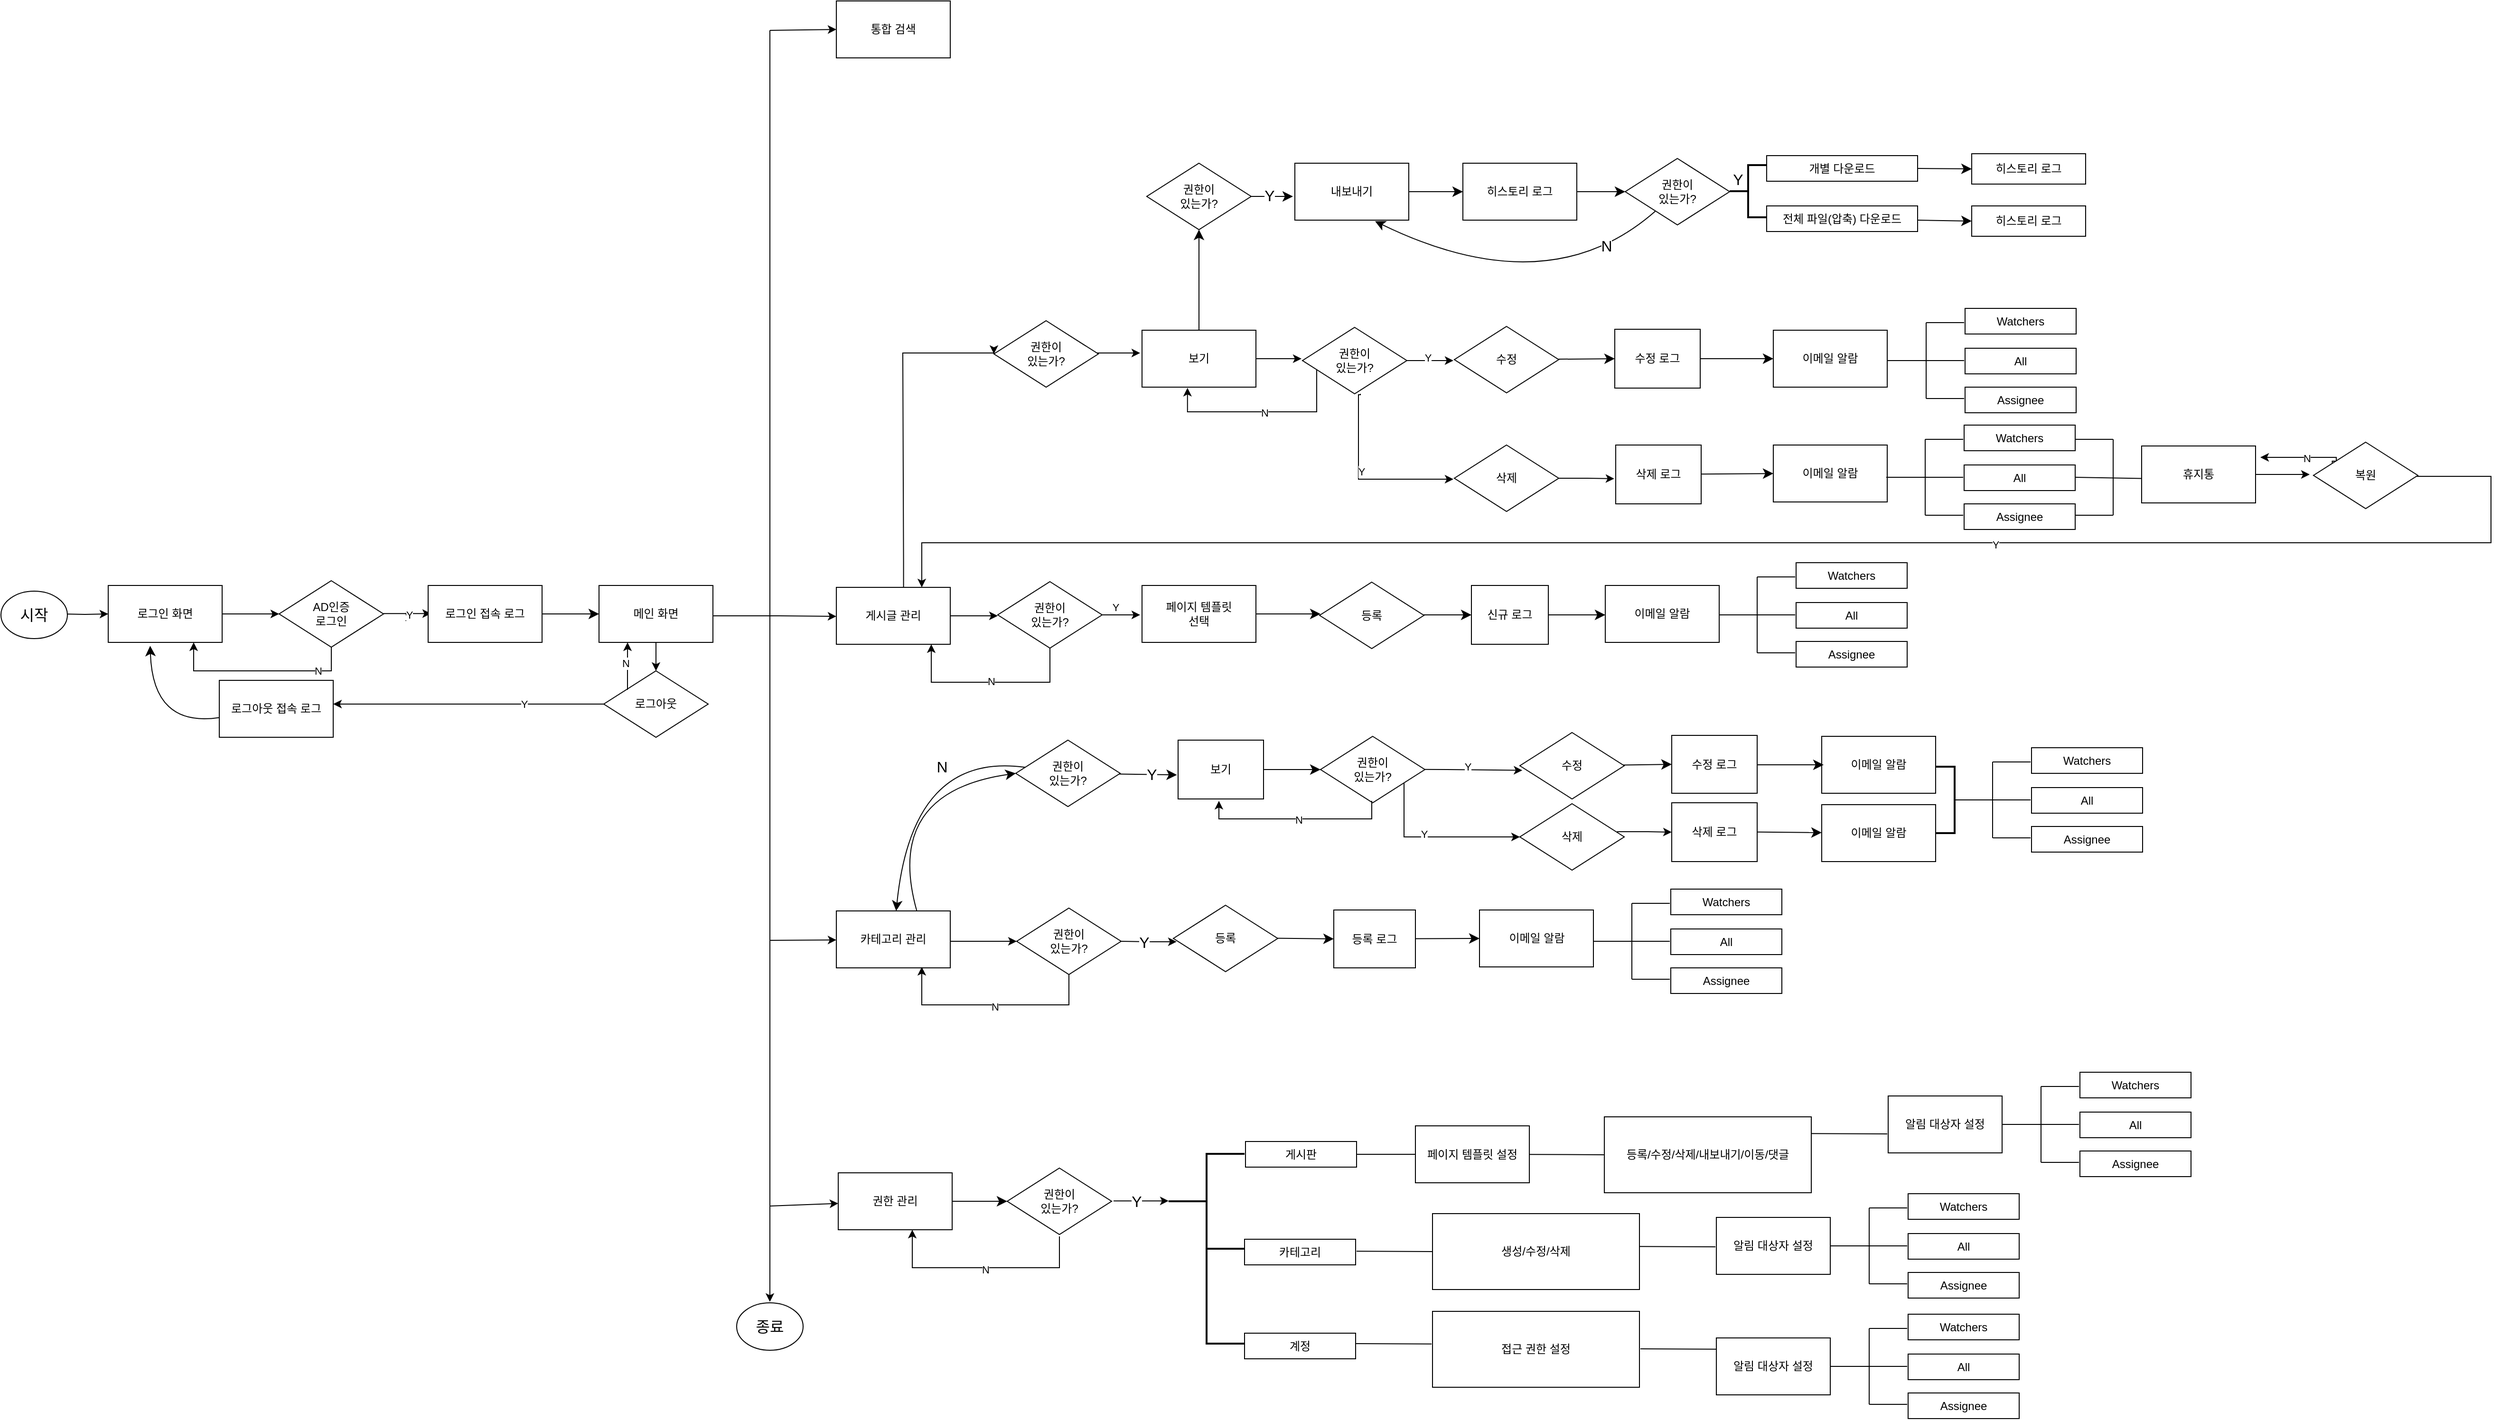 <mxfile version="22.1.11" type="github">
  <diagram name="Page-1" id="edf60f1a-56cd-e834-aa8a-f176f3a09ee4">
    <mxGraphModel dx="2473" dy="1598" grid="1" gridSize="10" guides="1" tooltips="1" connect="1" arrows="1" fold="1" page="1" pageScale="1" pageWidth="1100" pageHeight="850" background="none" math="0" shadow="0">
      <root>
        <mxCell id="0" />
        <mxCell id="1" parent="0" />
        <mxCell id="URrm9f4mnOQlKwYiaSUi-22" value="" style="edgeStyle=orthogonalEdgeStyle;rounded=0;orthogonalLoop=1;jettySize=auto;html=1;" parent="1" source="URrm9f4mnOQlKwYiaSUi-2" target="URrm9f4mnOQlKwYiaSUi-5" edge="1">
          <mxGeometry relative="1" as="geometry" />
        </mxCell>
        <mxCell id="URrm9f4mnOQlKwYiaSUi-2" value="로그인 화면" style="rounded=0;whiteSpace=wrap;html=1;" parent="1" vertex="1">
          <mxGeometry x="-17" y="65" width="120" height="60" as="geometry" />
        </mxCell>
        <mxCell id="URrm9f4mnOQlKwYiaSUi-5" value="AD인증&lt;br&gt;로그인" style="rhombus;whiteSpace=wrap;html=1;rounded=0;" parent="1" vertex="1">
          <mxGeometry x="163" y="60" width="110" height="70" as="geometry" />
        </mxCell>
        <mxCell id="URrm9f4mnOQlKwYiaSUi-8" value="" style="endArrow=classic;html=1;rounded=0;entryX=0.75;entryY=1;entryDx=0;entryDy=0;exitX=0.5;exitY=1;exitDx=0;exitDy=0;" parent="1" source="URrm9f4mnOQlKwYiaSUi-5" target="URrm9f4mnOQlKwYiaSUi-2" edge="1">
          <mxGeometry width="50" height="50" relative="1" as="geometry">
            <mxPoint x="173" y="205" as="sourcePoint" />
            <mxPoint x="13" y="145" as="targetPoint" />
            <Array as="points">
              <mxPoint x="218" y="155" />
              <mxPoint x="93" y="155" />
              <mxPoint x="73" y="155" />
            </Array>
          </mxGeometry>
        </mxCell>
        <mxCell id="URrm9f4mnOQlKwYiaSUi-17" value="N" style="edgeLabel;html=1;align=center;verticalAlign=middle;resizable=0;points=[];rounded=0;" parent="URrm9f4mnOQlKwYiaSUi-8" vertex="1" connectable="0">
          <mxGeometry x="-0.604" relative="1" as="geometry">
            <mxPoint as="offset" />
          </mxGeometry>
        </mxCell>
        <mxCell id="URrm9f4mnOQlKwYiaSUi-12" value="" style="edgeStyle=orthogonalEdgeStyle;rounded=0;orthogonalLoop=1;jettySize=auto;html=1;" parent="1" target="URrm9f4mnOQlKwYiaSUi-2" edge="1">
          <mxGeometry relative="1" as="geometry">
            <mxPoint x="-67" y="95" as="sourcePoint" />
          </mxGeometry>
        </mxCell>
        <mxCell id="URrm9f4mnOQlKwYiaSUi-15" value="" style="endArrow=classic;html=1;rounded=0;" parent="1" edge="1">
          <mxGeometry width="50" height="50" relative="1" as="geometry">
            <mxPoint x="273" y="94.66" as="sourcePoint" />
            <mxPoint x="323" y="94.66" as="targetPoint" />
          </mxGeometry>
        </mxCell>
        <mxCell id="URrm9f4mnOQlKwYiaSUi-18" value="y" style="edgeLabel;html=1;align=center;verticalAlign=middle;resizable=0;points=[];rounded=0;" parent="URrm9f4mnOQlKwYiaSUi-15" vertex="1" connectable="0">
          <mxGeometry x="0.005" y="-1" relative="1" as="geometry">
            <mxPoint as="offset" />
          </mxGeometry>
        </mxCell>
        <mxCell id="URrm9f4mnOQlKwYiaSUi-19" value="Y" style="edgeLabel;html=1;align=center;verticalAlign=middle;resizable=0;points=[];rounded=0;" parent="URrm9f4mnOQlKwYiaSUi-15" vertex="1" connectable="0">
          <mxGeometry x="0.061" y="-1" relative="1" as="geometry">
            <mxPoint as="offset" />
          </mxGeometry>
        </mxCell>
        <mxCell id="URrm9f4mnOQlKwYiaSUi-25" value="" style="edgeStyle=orthogonalEdgeStyle;rounded=0;orthogonalLoop=1;jettySize=auto;html=1;" parent="1" source="URrm9f4mnOQlKwYiaSUi-20" target="URrm9f4mnOQlKwYiaSUi-24" edge="1">
          <mxGeometry relative="1" as="geometry" />
        </mxCell>
        <mxCell id="URrm9f4mnOQlKwYiaSUi-20" value="메인 화면" style="rounded=0;whiteSpace=wrap;html=1;" parent="1" vertex="1">
          <mxGeometry x="500" y="65" width="120" height="60" as="geometry" />
        </mxCell>
        <mxCell id="URrm9f4mnOQlKwYiaSUi-24" value="로그아웃" style="rhombus;whiteSpace=wrap;html=1;rounded=0;" parent="1" vertex="1">
          <mxGeometry x="505" y="155" width="110" height="70" as="geometry" />
        </mxCell>
        <mxCell id="URrm9f4mnOQlKwYiaSUi-26" value="" style="endArrow=classic;html=1;rounded=0;" parent="1" source="URrm9f4mnOQlKwYiaSUi-24" edge="1">
          <mxGeometry width="50" height="50" relative="1" as="geometry">
            <mxPoint x="328" y="190.0" as="sourcePoint" />
            <mxPoint x="220" y="190" as="targetPoint" />
            <Array as="points" />
          </mxGeometry>
        </mxCell>
        <mxCell id="URrm9f4mnOQlKwYiaSUi-27" value="Y" style="edgeLabel;html=1;align=center;verticalAlign=middle;resizable=0;points=[];rounded=0;" parent="URrm9f4mnOQlKwYiaSUi-26" vertex="1" connectable="0">
          <mxGeometry x="-0.412" relative="1" as="geometry">
            <mxPoint as="offset" />
          </mxGeometry>
        </mxCell>
        <mxCell id="URrm9f4mnOQlKwYiaSUi-30" value="" style="edgeStyle=orthogonalEdgeStyle;rounded=0;orthogonalLoop=1;jettySize=auto;html=1;" parent="1" edge="1">
          <mxGeometry relative="1" as="geometry">
            <mxPoint x="530" y="175" as="sourcePoint" />
            <mxPoint x="530.06" y="125" as="targetPoint" />
            <Array as="points">
              <mxPoint x="530.03" y="145" />
              <mxPoint x="530.03" y="145" />
            </Array>
          </mxGeometry>
        </mxCell>
        <mxCell id="URrm9f4mnOQlKwYiaSUi-31" value="N" style="edgeLabel;html=1;align=center;verticalAlign=middle;resizable=0;points=[];rounded=0;" parent="URrm9f4mnOQlKwYiaSUi-30" vertex="1" connectable="0">
          <mxGeometry x="0.126" y="2" relative="1" as="geometry">
            <mxPoint as="offset" />
          </mxGeometry>
        </mxCell>
        <mxCell id="URrm9f4mnOQlKwYiaSUi-79" value="" style="endArrow=classic;html=1;rounded=0;" parent="1" edge="1">
          <mxGeometry width="50" height="50" relative="1" as="geometry">
            <mxPoint x="680" y="-520" as="sourcePoint" />
            <mxPoint x="680" y="820" as="targetPoint" />
          </mxGeometry>
        </mxCell>
        <mxCell id="URrm9f4mnOQlKwYiaSUi-36" value="" style="endArrow=classic;html=1;rounded=0;" parent="1" edge="1">
          <mxGeometry width="50" height="50" relative="1" as="geometry">
            <mxPoint x="680" y="439" as="sourcePoint" />
            <mxPoint x="750" y="438.58" as="targetPoint" />
          </mxGeometry>
        </mxCell>
        <mxCell id="URrm9f4mnOQlKwYiaSUi-46" style="edgeStyle=orthogonalEdgeStyle;rounded=0;orthogonalLoop=1;jettySize=auto;html=1;" parent="1" source="URrm9f4mnOQlKwYiaSUi-37" edge="1">
          <mxGeometry relative="1" as="geometry">
            <mxPoint x="920" y="97" as="targetPoint" />
          </mxGeometry>
        </mxCell>
        <mxCell id="URrm9f4mnOQlKwYiaSUi-70" style="edgeStyle=orthogonalEdgeStyle;rounded=0;orthogonalLoop=1;jettySize=auto;html=1;exitX=0.5;exitY=0;exitDx=0;exitDy=0;" parent="1" source="URrm9f4mnOQlKwYiaSUi-173" edge="1">
          <mxGeometry relative="1" as="geometry">
            <mxPoint x="1070" y="-180" as="targetPoint" />
            <mxPoint x="974.99" y="34" as="sourcePoint" />
            <Array as="points">
              <mxPoint x="971" y="-180" />
            </Array>
          </mxGeometry>
        </mxCell>
        <mxCell id="URrm9f4mnOQlKwYiaSUi-37" value="게시글 관리" style="rounded=0;whiteSpace=wrap;html=1;" parent="1" vertex="1">
          <mxGeometry x="750" y="67" width="120" height="60" as="geometry" />
        </mxCell>
        <mxCell id="URrm9f4mnOQlKwYiaSUi-145" style="edgeStyle=orthogonalEdgeStyle;rounded=0;orthogonalLoop=1;jettySize=auto;html=1;" parent="1" source="URrm9f4mnOQlKwYiaSUi-53" edge="1">
          <mxGeometry relative="1" as="geometry">
            <mxPoint x="1240" y="-174" as="targetPoint" />
          </mxGeometry>
        </mxCell>
        <mxCell id="6Q4AC-Tpc4XNQMxzqcBr-212" style="edgeStyle=none;curved=1;rounded=0;orthogonalLoop=1;jettySize=auto;html=1;entryX=0.5;entryY=1;entryDx=0;entryDy=0;fontSize=12;startSize=8;endSize=8;" edge="1" parent="1" source="URrm9f4mnOQlKwYiaSUi-53" target="6Q4AC-Tpc4XNQMxzqcBr-122">
          <mxGeometry relative="1" as="geometry" />
        </mxCell>
        <mxCell id="URrm9f4mnOQlKwYiaSUi-53" value="보기" style="rounded=0;whiteSpace=wrap;html=1;" parent="1" vertex="1">
          <mxGeometry x="1072" y="-204" width="120" height="60" as="geometry" />
        </mxCell>
        <mxCell id="URrm9f4mnOQlKwYiaSUi-56" style="edgeStyle=orthogonalEdgeStyle;rounded=0;orthogonalLoop=1;jettySize=auto;html=1;entryX=0.399;entryY=1.012;entryDx=0;entryDy=0;entryPerimeter=0;" parent="1" source="URrm9f4mnOQlKwYiaSUi-143" target="URrm9f4mnOQlKwYiaSUi-53" edge="1">
          <mxGeometry relative="1" as="geometry">
            <mxPoint x="1120" y="-137" as="targetPoint" />
            <mxPoint x="1256" y="-78" as="sourcePoint" />
            <Array as="points">
              <mxPoint x="1256" y="-118" />
              <mxPoint x="1120" y="-118" />
            </Array>
          </mxGeometry>
        </mxCell>
        <mxCell id="URrm9f4mnOQlKwYiaSUi-57" value="N" style="edgeLabel;html=1;align=center;verticalAlign=middle;resizable=0;points=[];rounded=0;" parent="URrm9f4mnOQlKwYiaSUi-56" vertex="1" connectable="0">
          <mxGeometry x="-0.032" y="1" relative="1" as="geometry">
            <mxPoint as="offset" />
          </mxGeometry>
        </mxCell>
        <mxCell id="URrm9f4mnOQlKwYiaSUi-157" style="edgeStyle=none;curved=1;rounded=0;orthogonalLoop=1;jettySize=auto;html=1;fontSize=12;startSize=8;endSize=8;entryX=0;entryY=0.5;entryDx=0;entryDy=0;" parent="1" source="URrm9f4mnOQlKwYiaSUi-55" target="6Q4AC-Tpc4XNQMxzqcBr-77" edge="1">
          <mxGeometry relative="1" as="geometry">
            <mxPoint x="1600" y="-174" as="targetPoint" />
          </mxGeometry>
        </mxCell>
        <mxCell id="URrm9f4mnOQlKwYiaSUi-55" value="수정" style="rhombus;whiteSpace=wrap;html=1;rounded=0;" parent="1" vertex="1">
          <mxGeometry x="1401" y="-208" width="110" height="70" as="geometry" />
        </mxCell>
        <mxCell id="URrm9f4mnOQlKwYiaSUi-65" style="edgeStyle=orthogonalEdgeStyle;rounded=0;orthogonalLoop=1;jettySize=auto;html=1;entryX=-0.017;entryY=0.572;entryDx=0;entryDy=0;entryPerimeter=0;" parent="1" source="URrm9f4mnOQlKwYiaSUi-61" edge="1" target="6Q4AC-Tpc4XNQMxzqcBr-85">
          <mxGeometry relative="1" as="geometry">
            <mxPoint x="1540" y="-50" as="targetPoint" />
          </mxGeometry>
        </mxCell>
        <mxCell id="URrm9f4mnOQlKwYiaSUi-61" value="삭제" style="rhombus;whiteSpace=wrap;html=1;rounded=0;" parent="1" vertex="1">
          <mxGeometry x="1401" y="-83" width="110" height="70" as="geometry" />
        </mxCell>
        <mxCell id="URrm9f4mnOQlKwYiaSUi-69" value="휴지통" style="rounded=0;whiteSpace=wrap;html=1;" parent="1" vertex="1">
          <mxGeometry x="2125" y="-82" width="120" height="60" as="geometry" />
        </mxCell>
        <mxCell id="URrm9f4mnOQlKwYiaSUi-73" style="edgeStyle=orthogonalEdgeStyle;rounded=0;orthogonalLoop=1;jettySize=auto;html=1;exitX=0.18;exitY=0.324;exitDx=0;exitDy=0;exitPerimeter=0;entryX=1.042;entryY=0.2;entryDx=0;entryDy=0;entryPerimeter=0;" parent="1" source="URrm9f4mnOQlKwYiaSUi-71" target="URrm9f4mnOQlKwYiaSUi-69" edge="1">
          <mxGeometry relative="1" as="geometry">
            <Array as="points">
              <mxPoint x="2326" y="-66" />
              <mxPoint x="2330" y="-66" />
              <mxPoint x="2330" y="-70" />
            </Array>
            <mxPoint x="2325.571" y="-67" as="sourcePoint" />
            <mxPoint x="2250" y="-70" as="targetPoint" />
          </mxGeometry>
        </mxCell>
        <mxCell id="URrm9f4mnOQlKwYiaSUi-75" value="N" style="edgeLabel;html=1;align=center;verticalAlign=middle;resizable=0;points=[];rounded=0;" parent="URrm9f4mnOQlKwYiaSUi-73" vertex="1" connectable="0">
          <mxGeometry x="-0.061" relative="1" as="geometry">
            <mxPoint y="1" as="offset" />
          </mxGeometry>
        </mxCell>
        <mxCell id="URrm9f4mnOQlKwYiaSUi-74" style="edgeStyle=orthogonalEdgeStyle;rounded=0;orthogonalLoop=1;jettySize=auto;html=1;entryX=0.75;entryY=0;entryDx=0;entryDy=0;" parent="1" source="URrm9f4mnOQlKwYiaSUi-71" target="URrm9f4mnOQlKwYiaSUi-37" edge="1">
          <mxGeometry relative="1" as="geometry">
            <mxPoint x="860" y="40" as="targetPoint" />
            <mxPoint x="2412" y="-40" as="sourcePoint" />
            <Array as="points">
              <mxPoint x="2493" y="-50" />
              <mxPoint x="2493" y="20" />
              <mxPoint x="840" y="20" />
            </Array>
          </mxGeometry>
        </mxCell>
        <mxCell id="URrm9f4mnOQlKwYiaSUi-76" value="Y" style="edgeLabel;html=1;align=center;verticalAlign=middle;resizable=0;points=[];rounded=0;" parent="URrm9f4mnOQlKwYiaSUi-74" vertex="1" connectable="0">
          <mxGeometry x="-0.274" y="2" relative="1" as="geometry">
            <mxPoint as="offset" />
          </mxGeometry>
        </mxCell>
        <mxCell id="URrm9f4mnOQlKwYiaSUi-71" value="복원" style="rhombus;whiteSpace=wrap;html=1;rounded=0;" parent="1" vertex="1">
          <mxGeometry x="2306" y="-86" width="110" height="70" as="geometry" />
        </mxCell>
        <mxCell id="URrm9f4mnOQlKwYiaSUi-72" style="edgeStyle=orthogonalEdgeStyle;rounded=0;orthogonalLoop=1;jettySize=auto;html=1;entryX=0;entryY=0.5;entryDx=0;entryDy=0;" parent="1" source="URrm9f4mnOQlKwYiaSUi-69" edge="1">
          <mxGeometry relative="1" as="geometry">
            <Array as="points">
              <mxPoint x="2302" y="-52" />
            </Array>
            <mxPoint x="2302" y="-52" as="targetPoint" />
          </mxGeometry>
        </mxCell>
        <mxCell id="URrm9f4mnOQlKwYiaSUi-135" style="edgeStyle=orthogonalEdgeStyle;rounded=0;orthogonalLoop=1;jettySize=auto;html=1;" parent="1" source="URrm9f4mnOQlKwYiaSUi-134" edge="1">
          <mxGeometry relative="1" as="geometry">
            <mxPoint x="1070" y="96" as="targetPoint" />
          </mxGeometry>
        </mxCell>
        <mxCell id="URrm9f4mnOQlKwYiaSUi-139" value="Y" style="edgeLabel;html=1;align=center;verticalAlign=middle;resizable=0;points=[];" parent="URrm9f4mnOQlKwYiaSUi-135" vertex="1" connectable="0">
          <mxGeometry x="-0.258" y="8" relative="1" as="geometry">
            <mxPoint x="-1" as="offset" />
          </mxGeometry>
        </mxCell>
        <mxCell id="URrm9f4mnOQlKwYiaSUi-141" style="edgeStyle=orthogonalEdgeStyle;rounded=0;orthogonalLoop=1;jettySize=auto;html=1;" parent="1" source="URrm9f4mnOQlKwYiaSUi-134" edge="1">
          <mxGeometry relative="1" as="geometry">
            <mxPoint x="850" y="127" as="targetPoint" />
            <Array as="points">
              <mxPoint x="975" y="167" />
              <mxPoint x="850" y="167" />
              <mxPoint x="850" y="127" />
            </Array>
          </mxGeometry>
        </mxCell>
        <mxCell id="URrm9f4mnOQlKwYiaSUi-142" value="N" style="edgeLabel;html=1;align=center;verticalAlign=middle;resizable=0;points=[];" parent="URrm9f4mnOQlKwYiaSUi-141" vertex="1" connectable="0">
          <mxGeometry x="-0.027" y="-1" relative="1" as="geometry">
            <mxPoint as="offset" />
          </mxGeometry>
        </mxCell>
        <mxCell id="URrm9f4mnOQlKwYiaSUi-134" value="권한이 &lt;br&gt;있는가?" style="rhombus;whiteSpace=wrap;html=1;rounded=0;" parent="1" vertex="1">
          <mxGeometry x="920" y="61" width="110" height="70" as="geometry" />
        </mxCell>
        <mxCell id="URrm9f4mnOQlKwYiaSUi-146" style="edgeStyle=orthogonalEdgeStyle;rounded=0;orthogonalLoop=1;jettySize=auto;html=1;" parent="1" source="URrm9f4mnOQlKwYiaSUi-143" edge="1">
          <mxGeometry relative="1" as="geometry">
            <mxPoint x="1400" y="-172" as="targetPoint" />
          </mxGeometry>
        </mxCell>
        <mxCell id="URrm9f4mnOQlKwYiaSUi-147" value="Y" style="edgeLabel;html=1;align=center;verticalAlign=middle;resizable=0;points=[];" parent="URrm9f4mnOQlKwYiaSUi-146" vertex="1" connectable="0">
          <mxGeometry x="-0.126" y="3" relative="1" as="geometry">
            <mxPoint as="offset" />
          </mxGeometry>
        </mxCell>
        <mxCell id="URrm9f4mnOQlKwYiaSUi-143" value="권한이 &lt;br&gt;있는가?" style="rhombus;whiteSpace=wrap;html=1;rounded=0;" parent="1" vertex="1">
          <mxGeometry x="1241" y="-207" width="110" height="70" as="geometry" />
        </mxCell>
        <mxCell id="URrm9f4mnOQlKwYiaSUi-148" style="edgeStyle=orthogonalEdgeStyle;rounded=0;orthogonalLoop=1;jettySize=auto;html=1;" parent="1" edge="1">
          <mxGeometry relative="1" as="geometry">
            <mxPoint x="1400" y="-47" as="targetPoint" />
            <mxPoint x="1302" y="-137" as="sourcePoint" />
            <Array as="points">
              <mxPoint x="1302" y="-136" />
              <mxPoint x="1300" y="-136" />
              <mxPoint x="1300" y="-47" />
            </Array>
          </mxGeometry>
        </mxCell>
        <mxCell id="URrm9f4mnOQlKwYiaSUi-149" value="Y" style="edgeLabel;html=1;align=center;verticalAlign=middle;resizable=0;points=[];" parent="URrm9f4mnOQlKwYiaSUi-148" vertex="1" connectable="0">
          <mxGeometry x="-0.126" y="3" relative="1" as="geometry">
            <mxPoint as="offset" />
          </mxGeometry>
        </mxCell>
        <mxCell id="URrm9f4mnOQlKwYiaSUi-34" value="" style="endArrow=classic;html=1;rounded=0;exitX=1;exitY=0.5;exitDx=0;exitDy=0;" parent="1" edge="1">
          <mxGeometry width="50" height="50" relative="1" as="geometry">
            <mxPoint x="620" y="97" as="sourcePoint" />
            <mxPoint x="750" y="97.58" as="targetPoint" />
            <Array as="points">
              <mxPoint x="690" y="97" />
            </Array>
          </mxGeometry>
        </mxCell>
        <mxCell id="URrm9f4mnOQlKwYiaSUi-153" value="" style="group;rounded=0;" parent="1" vertex="1" connectable="0">
          <mxGeometry x="680" y="-551" width="190" height="60" as="geometry" />
        </mxCell>
        <mxCell id="URrm9f4mnOQlKwYiaSUi-154" value="" style="endArrow=classic;html=1;rounded=0;entryX=0;entryY=0.5;entryDx=0;entryDy=0;" parent="URrm9f4mnOQlKwYiaSUi-153" target="URrm9f4mnOQlKwYiaSUi-155" edge="1">
          <mxGeometry width="50" height="50" relative="1" as="geometry">
            <mxPoint y="31" as="sourcePoint" />
            <mxPoint x="70" y="30.58" as="targetPoint" />
          </mxGeometry>
        </mxCell>
        <mxCell id="URrm9f4mnOQlKwYiaSUi-155" value="통합 검색" style="rounded=0;whiteSpace=wrap;html=1;" parent="URrm9f4mnOQlKwYiaSUi-153" vertex="1">
          <mxGeometry x="70" width="120" height="60" as="geometry" />
        </mxCell>
        <mxCell id="URrm9f4mnOQlKwYiaSUi-156" value="이메일 알람" style="rounded=0;whiteSpace=wrap;html=1;" parent="1" vertex="1">
          <mxGeometry x="1737" y="-204" width="120" height="60" as="geometry" />
        </mxCell>
        <mxCell id="URrm9f4mnOQlKwYiaSUi-40" value="" style="endArrow=classic;html=1;rounded=0;" parent="1" target="URrm9f4mnOQlKwYiaSUi-41" edge="1">
          <mxGeometry width="50" height="50" relative="1" as="geometry">
            <mxPoint x="680" y="719" as="sourcePoint" />
            <mxPoint x="750" y="718" as="targetPoint" />
          </mxGeometry>
        </mxCell>
        <mxCell id="6Q4AC-Tpc4XNQMxzqcBr-294" style="edgeStyle=none;curved=1;rounded=0;orthogonalLoop=1;jettySize=auto;html=1;fontSize=12;startSize=8;endSize=8;" edge="1" parent="1" source="URrm9f4mnOQlKwYiaSUi-41">
          <mxGeometry relative="1" as="geometry">
            <mxPoint x="930" y="714" as="targetPoint" />
          </mxGeometry>
        </mxCell>
        <mxCell id="URrm9f4mnOQlKwYiaSUi-41" value="권한 관리" style="rounded=0;whiteSpace=wrap;html=1;" parent="1" vertex="1">
          <mxGeometry x="752" y="684" width="120" height="60" as="geometry" />
        </mxCell>
        <mxCell id="URrm9f4mnOQlKwYiaSUi-83" style="edgeStyle=orthogonalEdgeStyle;rounded=0;orthogonalLoop=1;jettySize=auto;html=1;" parent="1" edge="1">
          <mxGeometry relative="1" as="geometry">
            <mxPoint x="940" y="440" as="targetPoint" />
            <mxPoint x="870" y="440.0" as="sourcePoint" />
          </mxGeometry>
        </mxCell>
        <mxCell id="URrm9f4mnOQlKwYiaSUi-35" value="카테고리 관리" style="rounded=0;whiteSpace=wrap;html=1;" parent="1" vertex="1">
          <mxGeometry x="750" y="408" width="120" height="60" as="geometry" />
        </mxCell>
        <mxCell id="URrm9f4mnOQlKwYiaSUi-118" style="edgeStyle=orthogonalEdgeStyle;rounded=0;orthogonalLoop=1;jettySize=auto;html=1;entryX=0.75;entryY=1;entryDx=0;entryDy=0;" parent="1" edge="1">
          <mxGeometry relative="1" as="geometry">
            <mxPoint x="840" y="467" as="targetPoint" />
            <mxPoint x="995" y="474" as="sourcePoint" />
            <Array as="points">
              <mxPoint x="995" y="507" />
              <mxPoint x="840" y="507" />
            </Array>
          </mxGeometry>
        </mxCell>
        <mxCell id="URrm9f4mnOQlKwYiaSUi-121" value="N" style="edgeLabel;html=1;align=center;verticalAlign=middle;resizable=0;points=[];rounded=0;" parent="URrm9f4mnOQlKwYiaSUi-118" vertex="1" connectable="0">
          <mxGeometry x="-0.028" y="2" relative="1" as="geometry">
            <mxPoint as="offset" />
          </mxGeometry>
        </mxCell>
        <mxCell id="URrm9f4mnOQlKwYiaSUi-117" value="권한이&lt;br&gt;있는가?" style="rhombus;whiteSpace=wrap;html=1;rounded=0;" parent="1" vertex="1">
          <mxGeometry x="940" y="405" width="110" height="70" as="geometry" />
        </mxCell>
        <mxCell id="URrm9f4mnOQlKwYiaSUi-166" value="이메일 알람" style="rounded=0;whiteSpace=wrap;html=1;" parent="1" vertex="1">
          <mxGeometry x="1737" y="-83" width="120" height="60" as="geometry" />
        </mxCell>
        <mxCell id="URrm9f4mnOQlKwYiaSUi-174" value="" style="edgeStyle=orthogonalEdgeStyle;rounded=0;orthogonalLoop=1;jettySize=auto;html=1;entryX=0;entryY=0.5;entryDx=0;entryDy=0;exitX=0.59;exitY=-0.002;exitDx=0;exitDy=0;exitPerimeter=0;" parent="1" source="URrm9f4mnOQlKwYiaSUi-37" target="URrm9f4mnOQlKwYiaSUi-173" edge="1">
          <mxGeometry relative="1" as="geometry">
            <mxPoint x="859" y="-177" as="targetPoint" />
            <mxPoint x="820" y="40" as="sourcePoint" />
            <Array as="points">
              <mxPoint x="821" y="39" />
              <mxPoint x="820" y="-180" />
              <mxPoint x="916" y="-180" />
            </Array>
          </mxGeometry>
        </mxCell>
        <mxCell id="URrm9f4mnOQlKwYiaSUi-173" value="권한이 &lt;br&gt;있는가?" style="rhombus;whiteSpace=wrap;html=1;rounded=0;" parent="1" vertex="1">
          <mxGeometry x="916" y="-214" width="110" height="70" as="geometry" />
        </mxCell>
        <mxCell id="6Q4AC-Tpc4XNQMxzqcBr-55" value="" style="group" vertex="1" connectable="0" parent="1">
          <mxGeometry x="1883" y="-227" width="199" height="110" as="geometry" />
        </mxCell>
        <mxCell id="6Q4AC-Tpc4XNQMxzqcBr-56" value="" style="endArrow=none;html=1;rounded=0;fontSize=12;startSize=8;endSize=8;curved=1;" edge="1" parent="6Q4AC-Tpc4XNQMxzqcBr-55">
          <mxGeometry width="50" height="50" relative="1" as="geometry">
            <mxPoint x="-26" y="55" as="sourcePoint" />
            <mxPoint x="55" y="55" as="targetPoint" />
          </mxGeometry>
        </mxCell>
        <mxCell id="6Q4AC-Tpc4XNQMxzqcBr-57" value="" style="endArrow=none;html=1;rounded=0;fontSize=12;startSize=8;endSize=8;curved=1;" edge="1" parent="6Q4AC-Tpc4XNQMxzqcBr-55">
          <mxGeometry width="50" height="50" relative="1" as="geometry">
            <mxPoint x="15" y="95" as="sourcePoint" />
            <mxPoint x="15" y="15" as="targetPoint" />
          </mxGeometry>
        </mxCell>
        <mxCell id="6Q4AC-Tpc4XNQMxzqcBr-58" value="" style="endArrow=none;html=1;rounded=0;fontSize=12;startSize=8;endSize=8;curved=1;" edge="1" parent="6Q4AC-Tpc4XNQMxzqcBr-55">
          <mxGeometry width="50" height="50" relative="1" as="geometry">
            <mxPoint x="15" y="15" as="sourcePoint" />
            <mxPoint x="55" y="15" as="targetPoint" />
          </mxGeometry>
        </mxCell>
        <mxCell id="6Q4AC-Tpc4XNQMxzqcBr-59" value="" style="endArrow=none;html=1;rounded=0;fontSize=12;startSize=8;endSize=8;curved=1;" edge="1" parent="6Q4AC-Tpc4XNQMxzqcBr-55">
          <mxGeometry width="50" height="50" relative="1" as="geometry">
            <mxPoint x="15" y="95" as="sourcePoint" />
            <mxPoint x="55" y="95" as="targetPoint" />
          </mxGeometry>
        </mxCell>
        <mxCell id="6Q4AC-Tpc4XNQMxzqcBr-60" value="Watchers" style="rounded=0;whiteSpace=wrap;html=1;" vertex="1" parent="6Q4AC-Tpc4XNQMxzqcBr-55">
          <mxGeometry x="56" width="117" height="27" as="geometry" />
        </mxCell>
        <mxCell id="6Q4AC-Tpc4XNQMxzqcBr-61" value="All" style="rounded=0;whiteSpace=wrap;html=1;" vertex="1" parent="6Q4AC-Tpc4XNQMxzqcBr-55">
          <mxGeometry x="56" y="42" width="117" height="27" as="geometry" />
        </mxCell>
        <mxCell id="6Q4AC-Tpc4XNQMxzqcBr-62" value="Assignee" style="rounded=0;whiteSpace=wrap;html=1;" vertex="1" parent="6Q4AC-Tpc4XNQMxzqcBr-55">
          <mxGeometry x="56" y="83" width="117" height="27" as="geometry" />
        </mxCell>
        <mxCell id="6Q4AC-Tpc4XNQMxzqcBr-78" style="edgeStyle=none;curved=1;rounded=0;orthogonalLoop=1;jettySize=auto;html=1;entryX=0;entryY=0.5;entryDx=0;entryDy=0;fontSize=12;startSize=8;endSize=8;" edge="1" parent="1" source="6Q4AC-Tpc4XNQMxzqcBr-77" target="URrm9f4mnOQlKwYiaSUi-156">
          <mxGeometry relative="1" as="geometry" />
        </mxCell>
        <mxCell id="6Q4AC-Tpc4XNQMxzqcBr-77" value="수정 로그" style="rounded=0;whiteSpace=wrap;html=1;" vertex="1" parent="1">
          <mxGeometry x="1570" y="-205" width="90" height="62" as="geometry" />
        </mxCell>
        <mxCell id="6Q4AC-Tpc4XNQMxzqcBr-86" style="edgeStyle=none;curved=1;rounded=0;orthogonalLoop=1;jettySize=auto;html=1;entryX=0;entryY=0.5;entryDx=0;entryDy=0;fontSize=12;startSize=8;endSize=8;" edge="1" parent="1" source="6Q4AC-Tpc4XNQMxzqcBr-85" target="URrm9f4mnOQlKwYiaSUi-166">
          <mxGeometry relative="1" as="geometry" />
        </mxCell>
        <mxCell id="6Q4AC-Tpc4XNQMxzqcBr-85" value="삭제 로그" style="rounded=0;whiteSpace=wrap;html=1;" vertex="1" parent="1">
          <mxGeometry x="1571" y="-83" width="90" height="62" as="geometry" />
        </mxCell>
        <mxCell id="6Q4AC-Tpc4XNQMxzqcBr-93" value="Watchers" style="rounded=0;whiteSpace=wrap;html=1;" vertex="1" parent="1">
          <mxGeometry x="1938" y="-104" width="117" height="27" as="geometry" />
        </mxCell>
        <mxCell id="6Q4AC-Tpc4XNQMxzqcBr-94" value="All" style="rounded=0;whiteSpace=wrap;html=1;" vertex="1" parent="1">
          <mxGeometry x="1938" y="-62" width="117" height="27" as="geometry" />
        </mxCell>
        <mxCell id="6Q4AC-Tpc4XNQMxzqcBr-95" value="Assignee" style="rounded=0;whiteSpace=wrap;html=1;" vertex="1" parent="1">
          <mxGeometry x="1938" y="-21" width="117" height="27" as="geometry" />
        </mxCell>
        <mxCell id="6Q4AC-Tpc4XNQMxzqcBr-101" value="" style="group" vertex="1" connectable="0" parent="1">
          <mxGeometry x="1856" y="-89" width="81" height="80" as="geometry" />
        </mxCell>
        <mxCell id="6Q4AC-Tpc4XNQMxzqcBr-89" value="" style="endArrow=none;html=1;rounded=0;fontSize=12;startSize=8;endSize=8;curved=1;" edge="1" parent="6Q4AC-Tpc4XNQMxzqcBr-101">
          <mxGeometry width="50" height="50" relative="1" as="geometry">
            <mxPoint y="40" as="sourcePoint" />
            <mxPoint x="81" y="40" as="targetPoint" />
          </mxGeometry>
        </mxCell>
        <mxCell id="6Q4AC-Tpc4XNQMxzqcBr-90" value="" style="endArrow=none;html=1;rounded=0;fontSize=12;startSize=8;endSize=8;curved=1;" edge="1" parent="6Q4AC-Tpc4XNQMxzqcBr-101">
          <mxGeometry width="50" height="50" relative="1" as="geometry">
            <mxPoint x="41" y="80" as="sourcePoint" />
            <mxPoint x="41" as="targetPoint" />
          </mxGeometry>
        </mxCell>
        <mxCell id="6Q4AC-Tpc4XNQMxzqcBr-91" value="" style="endArrow=none;html=1;rounded=0;fontSize=12;startSize=8;endSize=8;curved=1;" edge="1" parent="6Q4AC-Tpc4XNQMxzqcBr-101">
          <mxGeometry width="50" height="50" relative="1" as="geometry">
            <mxPoint x="41" as="sourcePoint" />
            <mxPoint x="81" as="targetPoint" />
          </mxGeometry>
        </mxCell>
        <mxCell id="6Q4AC-Tpc4XNQMxzqcBr-92" value="" style="endArrow=none;html=1;rounded=0;fontSize=12;startSize=8;endSize=8;curved=1;" edge="1" parent="6Q4AC-Tpc4XNQMxzqcBr-101">
          <mxGeometry width="50" height="50" relative="1" as="geometry">
            <mxPoint x="41" y="80" as="sourcePoint" />
            <mxPoint x="81" y="80" as="targetPoint" />
          </mxGeometry>
        </mxCell>
        <mxCell id="6Q4AC-Tpc4XNQMxzqcBr-102" value="" style="group;rotation=-180;" vertex="1" connectable="0" parent="1">
          <mxGeometry x="2055" y="-89" width="81" height="80" as="geometry" />
        </mxCell>
        <mxCell id="6Q4AC-Tpc4XNQMxzqcBr-103" value="" style="endArrow=none;html=1;rounded=0;fontSize=12;startSize=8;endSize=8;curved=1;exitX=0.002;exitY=0.571;exitDx=0;exitDy=0;exitPerimeter=0;" edge="1" parent="6Q4AC-Tpc4XNQMxzqcBr-102" source="URrm9f4mnOQlKwYiaSUi-69">
          <mxGeometry width="50" height="50" relative="1" as="geometry">
            <mxPoint x="65" y="40" as="sourcePoint" />
            <mxPoint y="40" as="targetPoint" />
          </mxGeometry>
        </mxCell>
        <mxCell id="6Q4AC-Tpc4XNQMxzqcBr-104" value="" style="endArrow=none;html=1;rounded=0;fontSize=12;startSize=8;endSize=8;curved=1;" edge="1" parent="6Q4AC-Tpc4XNQMxzqcBr-102">
          <mxGeometry width="50" height="50" relative="1" as="geometry">
            <mxPoint x="40" as="sourcePoint" />
            <mxPoint x="40" y="80" as="targetPoint" />
          </mxGeometry>
        </mxCell>
        <mxCell id="6Q4AC-Tpc4XNQMxzqcBr-105" value="" style="endArrow=none;html=1;rounded=0;fontSize=12;startSize=8;endSize=8;curved=1;" edge="1" parent="6Q4AC-Tpc4XNQMxzqcBr-102">
          <mxGeometry width="50" height="50" relative="1" as="geometry">
            <mxPoint x="40" y="80" as="sourcePoint" />
            <mxPoint y="80" as="targetPoint" />
          </mxGeometry>
        </mxCell>
        <mxCell id="6Q4AC-Tpc4XNQMxzqcBr-106" value="" style="endArrow=none;html=1;rounded=0;fontSize=12;startSize=8;endSize=8;curved=1;" edge="1" parent="6Q4AC-Tpc4XNQMxzqcBr-102">
          <mxGeometry width="50" height="50" relative="1" as="geometry">
            <mxPoint x="40" as="sourcePoint" />
            <mxPoint as="targetPoint" />
          </mxGeometry>
        </mxCell>
        <mxCell id="6Q4AC-Tpc4XNQMxzqcBr-109" style="edgeStyle=orthogonalEdgeStyle;rounded=0;orthogonalLoop=1;jettySize=auto;html=1;entryX=-0.017;entryY=0.572;entryDx=0;entryDy=0;entryPerimeter=0;" edge="1" parent="1">
          <mxGeometry relative="1" as="geometry">
            <mxPoint x="1108.47" y="440.464" as="targetPoint" />
            <mxPoint x="1050" y="440" as="sourcePoint" />
          </mxGeometry>
        </mxCell>
        <mxCell id="6Q4AC-Tpc4XNQMxzqcBr-119" value="Y" style="edgeLabel;html=1;align=center;verticalAlign=middle;resizable=0;points=[];fontSize=16;" vertex="1" connectable="0" parent="6Q4AC-Tpc4XNQMxzqcBr-109">
          <mxGeometry x="-0.178" relative="1" as="geometry">
            <mxPoint as="offset" />
          </mxGeometry>
        </mxCell>
        <mxCell id="6Q4AC-Tpc4XNQMxzqcBr-112" style="edgeStyle=none;curved=1;rounded=0;orthogonalLoop=1;jettySize=auto;html=1;entryX=0;entryY=0.5;entryDx=0;entryDy=0;fontSize=12;startSize=8;endSize=8;" edge="1" parent="1" target="6Q4AC-Tpc4XNQMxzqcBr-113">
          <mxGeometry relative="1" as="geometry">
            <mxPoint x="1200.0" y="436.567" as="sourcePoint" />
            <mxPoint x="1270" y="437" as="targetPoint" />
          </mxGeometry>
        </mxCell>
        <mxCell id="6Q4AC-Tpc4XNQMxzqcBr-203" style="edgeStyle=none;curved=1;rounded=0;orthogonalLoop=1;jettySize=auto;html=1;entryX=0;entryY=0.5;entryDx=0;entryDy=0;fontSize=12;startSize=8;endSize=8;" edge="1" parent="1" source="6Q4AC-Tpc4XNQMxzqcBr-113" target="6Q4AC-Tpc4XNQMxzqcBr-198">
          <mxGeometry relative="1" as="geometry" />
        </mxCell>
        <mxCell id="6Q4AC-Tpc4XNQMxzqcBr-113" value="등록 로그" style="rounded=0;whiteSpace=wrap;html=1;" vertex="1" parent="1">
          <mxGeometry x="1274" y="407" width="86" height="61" as="geometry" />
        </mxCell>
        <mxCell id="6Q4AC-Tpc4XNQMxzqcBr-131" style="edgeStyle=none;curved=1;rounded=0;orthogonalLoop=1;jettySize=auto;html=1;fontSize=12;startSize=8;endSize=8;" edge="1" parent="1" source="6Q4AC-Tpc4XNQMxzqcBr-122">
          <mxGeometry relative="1" as="geometry">
            <mxPoint x="1231" y="-345" as="targetPoint" />
          </mxGeometry>
        </mxCell>
        <mxCell id="6Q4AC-Tpc4XNQMxzqcBr-135" value="Y" style="edgeLabel;html=1;align=center;verticalAlign=middle;resizable=0;points=[];fontSize=16;" vertex="1" connectable="0" parent="6Q4AC-Tpc4XNQMxzqcBr-131">
          <mxGeometry x="-0.162" y="1" relative="1" as="geometry">
            <mxPoint as="offset" />
          </mxGeometry>
        </mxCell>
        <mxCell id="6Q4AC-Tpc4XNQMxzqcBr-122" value="권한이 &lt;br&gt;있는가?" style="rhombus;whiteSpace=wrap;html=1;rounded=0;" vertex="1" parent="1">
          <mxGeometry x="1077" y="-380" width="110" height="70" as="geometry" />
        </mxCell>
        <mxCell id="6Q4AC-Tpc4XNQMxzqcBr-123" style="edgeStyle=none;curved=1;rounded=0;orthogonalLoop=1;jettySize=auto;html=1;exitX=0;exitY=1;exitDx=0;exitDy=0;fontSize=12;startSize=8;endSize=8;" edge="1" parent="1" source="6Q4AC-Tpc4XNQMxzqcBr-122" target="6Q4AC-Tpc4XNQMxzqcBr-122">
          <mxGeometry relative="1" as="geometry" />
        </mxCell>
        <mxCell id="6Q4AC-Tpc4XNQMxzqcBr-143" style="edgeStyle=none;curved=1;rounded=0;orthogonalLoop=1;jettySize=auto;html=1;entryX=0;entryY=0.5;entryDx=0;entryDy=0;fontSize=12;startSize=8;endSize=8;" edge="1" parent="1" target="6Q4AC-Tpc4XNQMxzqcBr-142">
          <mxGeometry relative="1" as="geometry">
            <mxPoint x="1353" y="-350" as="sourcePoint" />
          </mxGeometry>
        </mxCell>
        <mxCell id="6Q4AC-Tpc4XNQMxzqcBr-129" value="내보내기" style="rounded=0;whiteSpace=wrap;html=1;" vertex="1" parent="1">
          <mxGeometry x="1233" y="-380" width="120" height="60" as="geometry" />
        </mxCell>
        <mxCell id="6Q4AC-Tpc4XNQMxzqcBr-138" value="" style="strokeWidth=2;html=1;shape=mxgraph.flowchart.annotation_2;align=left;labelPosition=right;pointerEvents=1;fontSize=16;" vertex="1" parent="1">
          <mxGeometry x="1691" y="-378" width="39" height="55" as="geometry" />
        </mxCell>
        <mxCell id="6Q4AC-Tpc4XNQMxzqcBr-140" value="개별 다운로드" style="rounded=0;whiteSpace=wrap;html=1;" vertex="1" parent="1">
          <mxGeometry x="1730" y="-388" width="159" height="27" as="geometry" />
        </mxCell>
        <mxCell id="6Q4AC-Tpc4XNQMxzqcBr-141" value="전체 파일(압축) 다운로드" style="rounded=0;whiteSpace=wrap;html=1;" vertex="1" parent="1">
          <mxGeometry x="1730" y="-335" width="159" height="27" as="geometry" />
        </mxCell>
        <mxCell id="6Q4AC-Tpc4XNQMxzqcBr-243" style="edgeStyle=none;curved=1;rounded=0;orthogonalLoop=1;jettySize=auto;html=1;entryX=0;entryY=0.5;entryDx=0;entryDy=0;fontSize=12;startSize=8;endSize=8;" edge="1" parent="1" source="6Q4AC-Tpc4XNQMxzqcBr-142" target="6Q4AC-Tpc4XNQMxzqcBr-242">
          <mxGeometry relative="1" as="geometry" />
        </mxCell>
        <mxCell id="6Q4AC-Tpc4XNQMxzqcBr-142" value="히스토리 로그" style="rounded=0;whiteSpace=wrap;html=1;" vertex="1" parent="1">
          <mxGeometry x="1410" y="-380" width="120" height="60" as="geometry" />
        </mxCell>
        <mxCell id="6Q4AC-Tpc4XNQMxzqcBr-150" style="edgeStyle=none;curved=1;rounded=0;orthogonalLoop=1;jettySize=auto;html=1;fontSize=12;startSize=8;endSize=8;" edge="1" parent="1" source="6Q4AC-Tpc4XNQMxzqcBr-147" target="URrm9f4mnOQlKwYiaSUi-35">
          <mxGeometry relative="1" as="geometry">
            <Array as="points">
              <mxPoint x="830" y="240" />
            </Array>
          </mxGeometry>
        </mxCell>
        <mxCell id="6Q4AC-Tpc4XNQMxzqcBr-151" value="N" style="edgeLabel;html=1;align=center;verticalAlign=middle;resizable=0;points=[];fontSize=16;" vertex="1" connectable="0" parent="6Q4AC-Tpc4XNQMxzqcBr-150">
          <mxGeometry x="-0.398" y="11" relative="1" as="geometry">
            <mxPoint as="offset" />
          </mxGeometry>
        </mxCell>
        <mxCell id="6Q4AC-Tpc4XNQMxzqcBr-147" value="권한이&lt;br&gt;있는가?" style="rhombus;whiteSpace=wrap;html=1;rounded=0;" vertex="1" parent="1">
          <mxGeometry x="939" y="228" width="110" height="70" as="geometry" />
        </mxCell>
        <mxCell id="6Q4AC-Tpc4XNQMxzqcBr-149" value="" style="endArrow=classic;html=1;rounded=0;fontSize=12;startSize=8;endSize=8;curved=1;entryX=0;entryY=0.5;entryDx=0;entryDy=0;exitX=0.705;exitY=-0.009;exitDx=0;exitDy=0;exitPerimeter=0;" edge="1" parent="1" source="URrm9f4mnOQlKwYiaSUi-35" target="6Q4AC-Tpc4XNQMxzqcBr-147">
          <mxGeometry width="50" height="50" relative="1" as="geometry">
            <mxPoint x="840" y="343" as="sourcePoint" />
            <mxPoint x="890" y="293" as="targetPoint" />
            <Array as="points">
              <mxPoint x="800" y="283" />
            </Array>
          </mxGeometry>
        </mxCell>
        <mxCell id="6Q4AC-Tpc4XNQMxzqcBr-161" style="edgeStyle=none;curved=1;rounded=0;orthogonalLoop=1;jettySize=auto;html=1;fontSize=12;startSize=8;endSize=8;entryX=0;entryY=0.5;entryDx=0;entryDy=0;" edge="1" parent="1" source="6Q4AC-Tpc4XNQMxzqcBr-152" target="6Q4AC-Tpc4XNQMxzqcBr-162">
          <mxGeometry relative="1" as="geometry">
            <mxPoint x="1270" y="260" as="targetPoint" />
          </mxGeometry>
        </mxCell>
        <mxCell id="6Q4AC-Tpc4XNQMxzqcBr-152" value="보기" style="rounded=0;whiteSpace=wrap;html=1;" vertex="1" parent="1">
          <mxGeometry x="1110" y="228" width="90" height="62" as="geometry" />
        </mxCell>
        <mxCell id="6Q4AC-Tpc4XNQMxzqcBr-154" style="edgeStyle=none;curved=1;rounded=0;orthogonalLoop=1;jettySize=auto;html=1;entryX=-0.014;entryY=0.591;entryDx=0;entryDy=0;entryPerimeter=0;fontSize=12;startSize=8;endSize=8;" edge="1" parent="1" source="6Q4AC-Tpc4XNQMxzqcBr-147" target="6Q4AC-Tpc4XNQMxzqcBr-152">
          <mxGeometry relative="1" as="geometry" />
        </mxCell>
        <mxCell id="6Q4AC-Tpc4XNQMxzqcBr-155" value="Y" style="edgeLabel;html=1;align=center;verticalAlign=middle;resizable=0;points=[];fontSize=16;" vertex="1" connectable="0" parent="6Q4AC-Tpc4XNQMxzqcBr-154">
          <mxGeometry x="0.093" relative="1" as="geometry">
            <mxPoint as="offset" />
          </mxGeometry>
        </mxCell>
        <mxCell id="6Q4AC-Tpc4XNQMxzqcBr-157" style="edgeStyle=none;curved=1;rounded=0;orthogonalLoop=1;jettySize=auto;html=1;entryX=0;entryY=0.5;entryDx=0;entryDy=0;fontSize=12;startSize=8;endSize=8;" edge="1" parent="1" source="6Q4AC-Tpc4XNQMxzqcBr-156" target="URrm9f4mnOQlKwYiaSUi-20">
          <mxGeometry relative="1" as="geometry" />
        </mxCell>
        <mxCell id="6Q4AC-Tpc4XNQMxzqcBr-156" value="로그인 접속 로그" style="rounded=0;whiteSpace=wrap;html=1;" vertex="1" parent="1">
          <mxGeometry x="320" y="65" width="120" height="60" as="geometry" />
        </mxCell>
        <mxCell id="6Q4AC-Tpc4XNQMxzqcBr-159" style="edgeStyle=none;curved=1;rounded=0;orthogonalLoop=1;jettySize=auto;html=1;fontSize=12;startSize=8;endSize=8;entryX=0.368;entryY=1.06;entryDx=0;entryDy=0;entryPerimeter=0;" edge="1" parent="1" source="6Q4AC-Tpc4XNQMxzqcBr-158" target="URrm9f4mnOQlKwYiaSUi-2">
          <mxGeometry relative="1" as="geometry">
            <mxPoint x="30" y="135" as="targetPoint" />
            <Array as="points">
              <mxPoint x="30" y="215" />
            </Array>
          </mxGeometry>
        </mxCell>
        <mxCell id="6Q4AC-Tpc4XNQMxzqcBr-158" value="로그아웃 접속 로그" style="rounded=0;whiteSpace=wrap;html=1;" vertex="1" parent="1">
          <mxGeometry x="100" y="165" width="120" height="60" as="geometry" />
        </mxCell>
        <mxCell id="6Q4AC-Tpc4XNQMxzqcBr-160" value="수정 로그" style="rounded=0;whiteSpace=wrap;html=1;" vertex="1" parent="1">
          <mxGeometry x="1630" y="223" width="90" height="61" as="geometry" />
        </mxCell>
        <mxCell id="6Q4AC-Tpc4XNQMxzqcBr-162" value="권한이&lt;br&gt;있는가?" style="rhombus;whiteSpace=wrap;html=1;rounded=0;" vertex="1" parent="1">
          <mxGeometry x="1260" y="224" width="110" height="70" as="geometry" />
        </mxCell>
        <mxCell id="6Q4AC-Tpc4XNQMxzqcBr-164" style="edgeStyle=orthogonalEdgeStyle;rounded=0;orthogonalLoop=1;jettySize=auto;html=1;entryX=0.5;entryY=1;entryDx=0;entryDy=0;" edge="1" parent="1">
          <mxGeometry relative="1" as="geometry">
            <mxPoint x="1153" y="292" as="targetPoint" />
            <mxPoint x="1314" y="292" as="sourcePoint" />
            <Array as="points">
              <mxPoint x="1314" y="311" />
              <mxPoint x="1153" y="311" />
            </Array>
          </mxGeometry>
        </mxCell>
        <mxCell id="6Q4AC-Tpc4XNQMxzqcBr-165" value="N" style="edgeLabel;html=1;align=center;verticalAlign=middle;resizable=0;points=[];rounded=0;" vertex="1" connectable="0" parent="6Q4AC-Tpc4XNQMxzqcBr-164">
          <mxGeometry x="-0.032" y="1" relative="1" as="geometry">
            <mxPoint as="offset" />
          </mxGeometry>
        </mxCell>
        <mxCell id="6Q4AC-Tpc4XNQMxzqcBr-166" style="edgeStyle=orthogonalEdgeStyle;rounded=0;orthogonalLoop=1;jettySize=auto;html=1;entryX=0.024;entryY=0.569;entryDx=0;entryDy=0;entryPerimeter=0;" edge="1" parent="1" target="6Q4AC-Tpc4XNQMxzqcBr-170">
          <mxGeometry relative="1" as="geometry">
            <mxPoint x="1418" y="258.82" as="targetPoint" />
            <mxPoint x="1369" y="258.82" as="sourcePoint" />
          </mxGeometry>
        </mxCell>
        <mxCell id="6Q4AC-Tpc4XNQMxzqcBr-167" value="Y" style="edgeLabel;html=1;align=center;verticalAlign=middle;resizable=0;points=[];" vertex="1" connectable="0" parent="6Q4AC-Tpc4XNQMxzqcBr-166">
          <mxGeometry x="-0.126" y="3" relative="1" as="geometry">
            <mxPoint as="offset" />
          </mxGeometry>
        </mxCell>
        <mxCell id="6Q4AC-Tpc4XNQMxzqcBr-168" style="edgeStyle=orthogonalEdgeStyle;rounded=0;orthogonalLoop=1;jettySize=auto;html=1;" edge="1" parent="1">
          <mxGeometry relative="1" as="geometry">
            <mxPoint x="1470" y="330" as="targetPoint" />
            <mxPoint x="1348" y="273.091" as="sourcePoint" />
            <Array as="points">
              <mxPoint x="1348" y="330" />
              <mxPoint x="1465" y="330" />
            </Array>
          </mxGeometry>
        </mxCell>
        <mxCell id="6Q4AC-Tpc4XNQMxzqcBr-169" value="Y" style="edgeLabel;html=1;align=center;verticalAlign=middle;resizable=0;points=[];" vertex="1" connectable="0" parent="6Q4AC-Tpc4XNQMxzqcBr-168">
          <mxGeometry x="-0.126" y="3" relative="1" as="geometry">
            <mxPoint as="offset" />
          </mxGeometry>
        </mxCell>
        <mxCell id="6Q4AC-Tpc4XNQMxzqcBr-175" style="edgeStyle=none;curved=1;rounded=0;orthogonalLoop=1;jettySize=auto;html=1;entryX=0;entryY=0.5;entryDx=0;entryDy=0;fontSize=12;startSize=8;endSize=8;" edge="1" parent="1" source="6Q4AC-Tpc4XNQMxzqcBr-170" target="6Q4AC-Tpc4XNQMxzqcBr-160">
          <mxGeometry relative="1" as="geometry" />
        </mxCell>
        <mxCell id="6Q4AC-Tpc4XNQMxzqcBr-170" value="수정" style="rhombus;whiteSpace=wrap;html=1;rounded=0;" vertex="1" parent="1">
          <mxGeometry x="1470" y="220" width="110" height="70" as="geometry" />
        </mxCell>
        <mxCell id="6Q4AC-Tpc4XNQMxzqcBr-171" value="삭제" style="rhombus;whiteSpace=wrap;html=1;rounded=0;" vertex="1" parent="1">
          <mxGeometry x="1470" y="295" width="110" height="70" as="geometry" />
        </mxCell>
        <mxCell id="6Q4AC-Tpc4XNQMxzqcBr-173" value="이메일 알람" style="rounded=0;whiteSpace=wrap;html=1;" vertex="1" parent="1">
          <mxGeometry x="1788" y="224" width="120" height="60" as="geometry" />
        </mxCell>
        <mxCell id="6Q4AC-Tpc4XNQMxzqcBr-174" style="edgeStyle=none;curved=1;rounded=0;orthogonalLoop=1;jettySize=auto;html=1;fontSize=12;startSize=8;endSize=8;" edge="1" parent="1">
          <mxGeometry relative="1" as="geometry">
            <mxPoint x="1720" y="254" as="sourcePoint" />
            <mxPoint x="1790" y="254" as="targetPoint" />
          </mxGeometry>
        </mxCell>
        <mxCell id="6Q4AC-Tpc4XNQMxzqcBr-176" value="" style="group" vertex="1" connectable="0" parent="1">
          <mxGeometry x="1953" y="236" width="199" height="110" as="geometry" />
        </mxCell>
        <mxCell id="6Q4AC-Tpc4XNQMxzqcBr-177" value="" style="endArrow=none;html=1;rounded=0;fontSize=12;startSize=8;endSize=8;curved=1;" edge="1" parent="6Q4AC-Tpc4XNQMxzqcBr-176">
          <mxGeometry width="50" height="50" relative="1" as="geometry">
            <mxPoint x="-26" y="55" as="sourcePoint" />
            <mxPoint x="55" y="55" as="targetPoint" />
          </mxGeometry>
        </mxCell>
        <mxCell id="6Q4AC-Tpc4XNQMxzqcBr-178" value="" style="endArrow=none;html=1;rounded=0;fontSize=12;startSize=8;endSize=8;curved=1;" edge="1" parent="6Q4AC-Tpc4XNQMxzqcBr-176">
          <mxGeometry width="50" height="50" relative="1" as="geometry">
            <mxPoint x="15" y="95" as="sourcePoint" />
            <mxPoint x="15" y="15" as="targetPoint" />
          </mxGeometry>
        </mxCell>
        <mxCell id="6Q4AC-Tpc4XNQMxzqcBr-179" value="" style="endArrow=none;html=1;rounded=0;fontSize=12;startSize=8;endSize=8;curved=1;" edge="1" parent="6Q4AC-Tpc4XNQMxzqcBr-176">
          <mxGeometry width="50" height="50" relative="1" as="geometry">
            <mxPoint x="15" y="15" as="sourcePoint" />
            <mxPoint x="55" y="15" as="targetPoint" />
          </mxGeometry>
        </mxCell>
        <mxCell id="6Q4AC-Tpc4XNQMxzqcBr-180" value="" style="endArrow=none;html=1;rounded=0;fontSize=12;startSize=8;endSize=8;curved=1;" edge="1" parent="6Q4AC-Tpc4XNQMxzqcBr-176">
          <mxGeometry width="50" height="50" relative="1" as="geometry">
            <mxPoint x="15" y="95" as="sourcePoint" />
            <mxPoint x="55" y="95" as="targetPoint" />
          </mxGeometry>
        </mxCell>
        <mxCell id="6Q4AC-Tpc4XNQMxzqcBr-181" value="Watchers" style="rounded=0;whiteSpace=wrap;html=1;" vertex="1" parent="6Q4AC-Tpc4XNQMxzqcBr-176">
          <mxGeometry x="56" width="117" height="27" as="geometry" />
        </mxCell>
        <mxCell id="6Q4AC-Tpc4XNQMxzqcBr-182" value="All" style="rounded=0;whiteSpace=wrap;html=1;" vertex="1" parent="6Q4AC-Tpc4XNQMxzqcBr-176">
          <mxGeometry x="56" y="42" width="117" height="27" as="geometry" />
        </mxCell>
        <mxCell id="6Q4AC-Tpc4XNQMxzqcBr-183" value="Assignee" style="rounded=0;whiteSpace=wrap;html=1;" vertex="1" parent="6Q4AC-Tpc4XNQMxzqcBr-176">
          <mxGeometry x="56" y="83" width="117" height="27" as="geometry" />
        </mxCell>
        <mxCell id="6Q4AC-Tpc4XNQMxzqcBr-184" style="edgeStyle=orthogonalEdgeStyle;rounded=0;orthogonalLoop=1;jettySize=auto;html=1;exitX=0.93;exitY=0.422;exitDx=0;exitDy=0;exitPerimeter=0;" edge="1" parent="1" target="6Q4AC-Tpc4XNQMxzqcBr-187" source="6Q4AC-Tpc4XNQMxzqcBr-171">
          <mxGeometry relative="1" as="geometry">
            <mxPoint x="1609" y="327" as="targetPoint" />
            <mxPoint x="1580" y="329" as="sourcePoint" />
          </mxGeometry>
        </mxCell>
        <mxCell id="6Q4AC-Tpc4XNQMxzqcBr-185" value="이메일 알람" style="rounded=0;whiteSpace=wrap;html=1;" vertex="1" parent="1">
          <mxGeometry x="1788" y="296" width="120" height="60" as="geometry" />
        </mxCell>
        <mxCell id="6Q4AC-Tpc4XNQMxzqcBr-186" style="edgeStyle=none;curved=1;rounded=0;orthogonalLoop=1;jettySize=auto;html=1;fontSize=12;startSize=8;endSize=8;" edge="1" parent="1" target="6Q4AC-Tpc4XNQMxzqcBr-185">
          <mxGeometry relative="1" as="geometry">
            <mxPoint x="1700" y="324.656" as="sourcePoint" />
            <mxPoint x="1804" y="324" as="targetPoint" />
          </mxGeometry>
        </mxCell>
        <mxCell id="6Q4AC-Tpc4XNQMxzqcBr-187" value="삭제 로그" style="rounded=0;whiteSpace=wrap;html=1;" vertex="1" parent="1">
          <mxGeometry x="1630" y="294" width="90" height="62" as="geometry" />
        </mxCell>
        <mxCell id="6Q4AC-Tpc4XNQMxzqcBr-197" value="" style="strokeWidth=2;html=1;shape=mxgraph.flowchart.annotation_1;align=left;pointerEvents=1;fontSize=16;rotation=-180;" vertex="1" parent="1">
          <mxGeometry x="1908" y="256" width="20" height="70" as="geometry" />
        </mxCell>
        <mxCell id="6Q4AC-Tpc4XNQMxzqcBr-198" value="이메일 알람" style="rounded=0;whiteSpace=wrap;html=1;" vertex="1" parent="1">
          <mxGeometry x="1427.5" y="407" width="120" height="60" as="geometry" />
        </mxCell>
        <mxCell id="6Q4AC-Tpc4XNQMxzqcBr-204" value="" style="group" vertex="1" connectable="0" parent="1">
          <mxGeometry x="1573" y="385" width="199" height="110" as="geometry" />
        </mxCell>
        <mxCell id="6Q4AC-Tpc4XNQMxzqcBr-205" value="" style="endArrow=none;html=1;rounded=0;fontSize=12;startSize=8;endSize=8;curved=1;" edge="1" parent="6Q4AC-Tpc4XNQMxzqcBr-204">
          <mxGeometry width="50" height="50" relative="1" as="geometry">
            <mxPoint x="-26" y="55" as="sourcePoint" />
            <mxPoint x="55" y="55" as="targetPoint" />
          </mxGeometry>
        </mxCell>
        <mxCell id="6Q4AC-Tpc4XNQMxzqcBr-206" value="" style="endArrow=none;html=1;rounded=0;fontSize=12;startSize=8;endSize=8;curved=1;" edge="1" parent="6Q4AC-Tpc4XNQMxzqcBr-204">
          <mxGeometry width="50" height="50" relative="1" as="geometry">
            <mxPoint x="15" y="95" as="sourcePoint" />
            <mxPoint x="15" y="15" as="targetPoint" />
          </mxGeometry>
        </mxCell>
        <mxCell id="6Q4AC-Tpc4XNQMxzqcBr-207" value="" style="endArrow=none;html=1;rounded=0;fontSize=12;startSize=8;endSize=8;curved=1;" edge="1" parent="6Q4AC-Tpc4XNQMxzqcBr-204">
          <mxGeometry width="50" height="50" relative="1" as="geometry">
            <mxPoint x="15" y="15" as="sourcePoint" />
            <mxPoint x="55" y="15" as="targetPoint" />
          </mxGeometry>
        </mxCell>
        <mxCell id="6Q4AC-Tpc4XNQMxzqcBr-208" value="" style="endArrow=none;html=1;rounded=0;fontSize=12;startSize=8;endSize=8;curved=1;" edge="1" parent="6Q4AC-Tpc4XNQMxzqcBr-204">
          <mxGeometry width="50" height="50" relative="1" as="geometry">
            <mxPoint x="15" y="95" as="sourcePoint" />
            <mxPoint x="55" y="95" as="targetPoint" />
          </mxGeometry>
        </mxCell>
        <mxCell id="6Q4AC-Tpc4XNQMxzqcBr-209" value="Watchers" style="rounded=0;whiteSpace=wrap;html=1;" vertex="1" parent="6Q4AC-Tpc4XNQMxzqcBr-204">
          <mxGeometry x="56" width="117" height="27" as="geometry" />
        </mxCell>
        <mxCell id="6Q4AC-Tpc4XNQMxzqcBr-210" value="All" style="rounded=0;whiteSpace=wrap;html=1;" vertex="1" parent="6Q4AC-Tpc4XNQMxzqcBr-204">
          <mxGeometry x="56" y="42" width="117" height="27" as="geometry" />
        </mxCell>
        <mxCell id="6Q4AC-Tpc4XNQMxzqcBr-211" value="Assignee" style="rounded=0;whiteSpace=wrap;html=1;" vertex="1" parent="6Q4AC-Tpc4XNQMxzqcBr-204">
          <mxGeometry x="56" y="83" width="117" height="27" as="geometry" />
        </mxCell>
        <mxCell id="6Q4AC-Tpc4XNQMxzqcBr-245" style="edgeStyle=none;curved=1;rounded=0;orthogonalLoop=1;jettySize=auto;html=1;fontSize=12;startSize=8;endSize=8;entryX=0.704;entryY=1.018;entryDx=0;entryDy=0;entryPerimeter=0;" edge="1" parent="1" source="6Q4AC-Tpc4XNQMxzqcBr-242" target="6Q4AC-Tpc4XNQMxzqcBr-129">
          <mxGeometry relative="1" as="geometry">
            <mxPoint x="1636" y="-260" as="targetPoint" />
            <Array as="points">
              <mxPoint x="1500" y="-230" />
            </Array>
          </mxGeometry>
        </mxCell>
        <mxCell id="6Q4AC-Tpc4XNQMxzqcBr-246" value="N" style="edgeLabel;html=1;align=center;verticalAlign=middle;resizable=0;points=[];fontSize=16;" vertex="1" connectable="0" parent="6Q4AC-Tpc4XNQMxzqcBr-245">
          <mxGeometry x="-0.64" y="-7" relative="1" as="geometry">
            <mxPoint as="offset" />
          </mxGeometry>
        </mxCell>
        <mxCell id="6Q4AC-Tpc4XNQMxzqcBr-242" value="권한이 &lt;br&gt;있는가?" style="rhombus;whiteSpace=wrap;html=1;rounded=0;" vertex="1" parent="1">
          <mxGeometry x="1581" y="-385" width="110" height="70" as="geometry" />
        </mxCell>
        <mxCell id="6Q4AC-Tpc4XNQMxzqcBr-244" value="Y" style="text;html=1;strokeColor=none;fillColor=none;align=center;verticalAlign=middle;whiteSpace=wrap;rounded=0;fontSize=16;" vertex="1" parent="1">
          <mxGeometry x="1670" y="-378" width="60" height="30" as="geometry" />
        </mxCell>
        <mxCell id="6Q4AC-Tpc4XNQMxzqcBr-251" style="edgeStyle=none;curved=1;rounded=0;orthogonalLoop=1;jettySize=auto;html=1;entryX=0;entryY=0.5;entryDx=0;entryDy=0;fontSize=12;startSize=8;endSize=8;exitX=1;exitY=0.5;exitDx=0;exitDy=0;" edge="1" parent="1" target="6Q4AC-Tpc4XNQMxzqcBr-252" source="6Q4AC-Tpc4XNQMxzqcBr-140">
          <mxGeometry relative="1" as="geometry">
            <mxPoint x="1890" y="-381" as="sourcePoint" />
          </mxGeometry>
        </mxCell>
        <mxCell id="6Q4AC-Tpc4XNQMxzqcBr-252" value="히스토리 로그" style="rounded=0;whiteSpace=wrap;html=1;" vertex="1" parent="1">
          <mxGeometry x="1946" y="-390" width="120" height="32" as="geometry" />
        </mxCell>
        <mxCell id="6Q4AC-Tpc4XNQMxzqcBr-255" style="edgeStyle=none;curved=1;rounded=0;orthogonalLoop=1;jettySize=auto;html=1;entryX=0;entryY=0.5;entryDx=0;entryDy=0;fontSize=12;startSize=8;endSize=8;exitX=1;exitY=0.5;exitDx=0;exitDy=0;" edge="1" parent="1" target="6Q4AC-Tpc4XNQMxzqcBr-256">
          <mxGeometry relative="1" as="geometry">
            <mxPoint x="1889" y="-320" as="sourcePoint" />
          </mxGeometry>
        </mxCell>
        <mxCell id="6Q4AC-Tpc4XNQMxzqcBr-256" value="히스토리 로그" style="rounded=0;whiteSpace=wrap;html=1;" vertex="1" parent="1">
          <mxGeometry x="1946" y="-335" width="120" height="32" as="geometry" />
        </mxCell>
        <mxCell id="6Q4AC-Tpc4XNQMxzqcBr-295" value="권한이&lt;br&gt;있는가?" style="rhombus;whiteSpace=wrap;html=1;rounded=0;" vertex="1" parent="1">
          <mxGeometry x="930" y="679" width="110" height="70" as="geometry" />
        </mxCell>
        <mxCell id="6Q4AC-Tpc4XNQMxzqcBr-296" style="edgeStyle=orthogonalEdgeStyle;rounded=0;orthogonalLoop=1;jettySize=auto;html=1;entryX=-0.017;entryY=0.572;entryDx=0;entryDy=0;entryPerimeter=0;" edge="1" parent="1">
          <mxGeometry relative="1" as="geometry">
            <mxPoint x="1100" y="713.57" as="targetPoint" />
            <mxPoint x="1042" y="713.57" as="sourcePoint" />
          </mxGeometry>
        </mxCell>
        <mxCell id="6Q4AC-Tpc4XNQMxzqcBr-297" value="Y" style="edgeLabel;html=1;align=center;verticalAlign=middle;resizable=0;points=[];fontSize=16;" vertex="1" connectable="0" parent="6Q4AC-Tpc4XNQMxzqcBr-296">
          <mxGeometry x="-0.178" relative="1" as="geometry">
            <mxPoint as="offset" />
          </mxGeometry>
        </mxCell>
        <mxCell id="6Q4AC-Tpc4XNQMxzqcBr-298" style="edgeStyle=orthogonalEdgeStyle;rounded=0;orthogonalLoop=1;jettySize=auto;html=1;entryX=0.75;entryY=1;entryDx=0;entryDy=0;" edge="1" parent="1">
          <mxGeometry relative="1" as="geometry">
            <mxPoint x="830" y="744" as="targetPoint" />
            <mxPoint x="985" y="751" as="sourcePoint" />
            <Array as="points">
              <mxPoint x="985" y="784" />
              <mxPoint x="830" y="784" />
            </Array>
          </mxGeometry>
        </mxCell>
        <mxCell id="6Q4AC-Tpc4XNQMxzqcBr-299" value="N" style="edgeLabel;html=1;align=center;verticalAlign=middle;resizable=0;points=[];rounded=0;" vertex="1" connectable="0" parent="6Q4AC-Tpc4XNQMxzqcBr-298">
          <mxGeometry x="-0.028" y="2" relative="1" as="geometry">
            <mxPoint as="offset" />
          </mxGeometry>
        </mxCell>
        <mxCell id="6Q4AC-Tpc4XNQMxzqcBr-264" value="" style="group" vertex="1" connectable="0" parent="1">
          <mxGeometry x="1858" y="578" width="319" height="110" as="geometry" />
        </mxCell>
        <mxCell id="6Q4AC-Tpc4XNQMxzqcBr-265" value="알림 대상자 설정" style="rounded=0;whiteSpace=wrap;html=1;" vertex="1" parent="6Q4AC-Tpc4XNQMxzqcBr-264">
          <mxGeometry y="25" width="120" height="60" as="geometry" />
        </mxCell>
        <mxCell id="6Q4AC-Tpc4XNQMxzqcBr-266" value="" style="group" vertex="1" connectable="0" parent="6Q4AC-Tpc4XNQMxzqcBr-264">
          <mxGeometry x="120" width="199" height="110" as="geometry" />
        </mxCell>
        <mxCell id="6Q4AC-Tpc4XNQMxzqcBr-267" value="" style="group" vertex="1" connectable="0" parent="6Q4AC-Tpc4XNQMxzqcBr-266">
          <mxGeometry width="199" height="110" as="geometry" />
        </mxCell>
        <mxCell id="6Q4AC-Tpc4XNQMxzqcBr-268" value="" style="endArrow=none;html=1;rounded=0;fontSize=12;startSize=8;endSize=8;curved=1;" edge="1" parent="6Q4AC-Tpc4XNQMxzqcBr-267">
          <mxGeometry width="50" height="50" relative="1" as="geometry">
            <mxPoint y="55" as="sourcePoint" />
            <mxPoint x="81" y="55" as="targetPoint" />
          </mxGeometry>
        </mxCell>
        <mxCell id="6Q4AC-Tpc4XNQMxzqcBr-269" value="" style="endArrow=none;html=1;rounded=0;fontSize=12;startSize=8;endSize=8;curved=1;" edge="1" parent="6Q4AC-Tpc4XNQMxzqcBr-267">
          <mxGeometry width="50" height="50" relative="1" as="geometry">
            <mxPoint x="41" y="95" as="sourcePoint" />
            <mxPoint x="41" y="15" as="targetPoint" />
          </mxGeometry>
        </mxCell>
        <mxCell id="6Q4AC-Tpc4XNQMxzqcBr-270" value="" style="endArrow=none;html=1;rounded=0;fontSize=12;startSize=8;endSize=8;curved=1;" edge="1" parent="6Q4AC-Tpc4XNQMxzqcBr-267">
          <mxGeometry width="50" height="50" relative="1" as="geometry">
            <mxPoint x="41" y="15" as="sourcePoint" />
            <mxPoint x="81" y="15" as="targetPoint" />
          </mxGeometry>
        </mxCell>
        <mxCell id="6Q4AC-Tpc4XNQMxzqcBr-271" value="" style="endArrow=none;html=1;rounded=0;fontSize=12;startSize=8;endSize=8;curved=1;" edge="1" parent="6Q4AC-Tpc4XNQMxzqcBr-267">
          <mxGeometry width="50" height="50" relative="1" as="geometry">
            <mxPoint x="41" y="95" as="sourcePoint" />
            <mxPoint x="81" y="95" as="targetPoint" />
          </mxGeometry>
        </mxCell>
        <mxCell id="6Q4AC-Tpc4XNQMxzqcBr-272" value="Watchers" style="rounded=0;whiteSpace=wrap;html=1;" vertex="1" parent="6Q4AC-Tpc4XNQMxzqcBr-267">
          <mxGeometry x="82" width="117" height="27" as="geometry" />
        </mxCell>
        <mxCell id="6Q4AC-Tpc4XNQMxzqcBr-273" value="All" style="rounded=0;whiteSpace=wrap;html=1;" vertex="1" parent="6Q4AC-Tpc4XNQMxzqcBr-267">
          <mxGeometry x="82" y="42" width="117" height="27" as="geometry" />
        </mxCell>
        <mxCell id="6Q4AC-Tpc4XNQMxzqcBr-274" value="Assignee" style="rounded=0;whiteSpace=wrap;html=1;" vertex="1" parent="6Q4AC-Tpc4XNQMxzqcBr-267">
          <mxGeometry x="82" y="83" width="117" height="27" as="geometry" />
        </mxCell>
        <mxCell id="6Q4AC-Tpc4XNQMxzqcBr-275" value="등록/수정/삭제/내보내기/이동/댓글" style="rounded=0;whiteSpace=wrap;html=1;" vertex="1" parent="1">
          <mxGeometry x="1559" y="625" width="218" height="80" as="geometry" />
        </mxCell>
        <mxCell id="6Q4AC-Tpc4XNQMxzqcBr-276" value="" style="endArrow=none;html=1;rounded=0;fontSize=12;startSize=8;endSize=8;curved=1;entryX=0;entryY=0.5;entryDx=0;entryDy=0;" edge="1" parent="1" target="6Q4AC-Tpc4XNQMxzqcBr-275">
          <mxGeometry width="50" height="50" relative="1" as="geometry">
            <mxPoint x="1479" y="664.58" as="sourcePoint" />
            <mxPoint x="1549" y="664.58" as="targetPoint" />
          </mxGeometry>
        </mxCell>
        <mxCell id="6Q4AC-Tpc4XNQMxzqcBr-277" value="" style="endArrow=none;html=1;rounded=0;fontSize=12;startSize=8;endSize=8;curved=1;entryX=0;entryY=0.5;entryDx=0;entryDy=0;" edge="1" parent="1">
          <mxGeometry width="50" height="50" relative="1" as="geometry">
            <mxPoint x="1777" y="642.57" as="sourcePoint" />
            <mxPoint x="1857" y="642.99" as="targetPoint" />
          </mxGeometry>
        </mxCell>
        <mxCell id="6Q4AC-Tpc4XNQMxzqcBr-278" value="" style="group" vertex="1" connectable="0" parent="1">
          <mxGeometry x="1677" y="706" width="319" height="110" as="geometry" />
        </mxCell>
        <mxCell id="6Q4AC-Tpc4XNQMxzqcBr-279" value="알림 대상자 설정" style="rounded=0;whiteSpace=wrap;html=1;" vertex="1" parent="6Q4AC-Tpc4XNQMxzqcBr-278">
          <mxGeometry y="25" width="120" height="60" as="geometry" />
        </mxCell>
        <mxCell id="6Q4AC-Tpc4XNQMxzqcBr-280" value="" style="group" vertex="1" connectable="0" parent="6Q4AC-Tpc4XNQMxzqcBr-278">
          <mxGeometry x="120" width="199" height="110" as="geometry" />
        </mxCell>
        <mxCell id="6Q4AC-Tpc4XNQMxzqcBr-281" value="" style="group" vertex="1" connectable="0" parent="6Q4AC-Tpc4XNQMxzqcBr-280">
          <mxGeometry width="199" height="110" as="geometry" />
        </mxCell>
        <mxCell id="6Q4AC-Tpc4XNQMxzqcBr-282" value="" style="endArrow=none;html=1;rounded=0;fontSize=12;startSize=8;endSize=8;curved=1;" edge="1" parent="6Q4AC-Tpc4XNQMxzqcBr-281">
          <mxGeometry width="50" height="50" relative="1" as="geometry">
            <mxPoint y="55" as="sourcePoint" />
            <mxPoint x="81" y="55" as="targetPoint" />
          </mxGeometry>
        </mxCell>
        <mxCell id="6Q4AC-Tpc4XNQMxzqcBr-283" value="" style="endArrow=none;html=1;rounded=0;fontSize=12;startSize=8;endSize=8;curved=1;" edge="1" parent="6Q4AC-Tpc4XNQMxzqcBr-281">
          <mxGeometry width="50" height="50" relative="1" as="geometry">
            <mxPoint x="41" y="95" as="sourcePoint" />
            <mxPoint x="41" y="15" as="targetPoint" />
          </mxGeometry>
        </mxCell>
        <mxCell id="6Q4AC-Tpc4XNQMxzqcBr-284" value="" style="endArrow=none;html=1;rounded=0;fontSize=12;startSize=8;endSize=8;curved=1;" edge="1" parent="6Q4AC-Tpc4XNQMxzqcBr-281">
          <mxGeometry width="50" height="50" relative="1" as="geometry">
            <mxPoint x="41" y="15" as="sourcePoint" />
            <mxPoint x="81" y="15" as="targetPoint" />
          </mxGeometry>
        </mxCell>
        <mxCell id="6Q4AC-Tpc4XNQMxzqcBr-285" value="" style="endArrow=none;html=1;rounded=0;fontSize=12;startSize=8;endSize=8;curved=1;" edge="1" parent="6Q4AC-Tpc4XNQMxzqcBr-281">
          <mxGeometry width="50" height="50" relative="1" as="geometry">
            <mxPoint x="41" y="95" as="sourcePoint" />
            <mxPoint x="81" y="95" as="targetPoint" />
          </mxGeometry>
        </mxCell>
        <mxCell id="6Q4AC-Tpc4XNQMxzqcBr-286" value="Watchers" style="rounded=0;whiteSpace=wrap;html=1;" vertex="1" parent="6Q4AC-Tpc4XNQMxzqcBr-281">
          <mxGeometry x="82" width="117" height="27" as="geometry" />
        </mxCell>
        <mxCell id="6Q4AC-Tpc4XNQMxzqcBr-287" value="All" style="rounded=0;whiteSpace=wrap;html=1;" vertex="1" parent="6Q4AC-Tpc4XNQMxzqcBr-281">
          <mxGeometry x="82" y="42" width="117" height="27" as="geometry" />
        </mxCell>
        <mxCell id="6Q4AC-Tpc4XNQMxzqcBr-288" value="Assignee" style="rounded=0;whiteSpace=wrap;html=1;" vertex="1" parent="6Q4AC-Tpc4XNQMxzqcBr-281">
          <mxGeometry x="82" y="83" width="117" height="27" as="geometry" />
        </mxCell>
        <mxCell id="6Q4AC-Tpc4XNQMxzqcBr-289" value="생성/수정/삭제" style="rounded=0;whiteSpace=wrap;html=1;" vertex="1" parent="1">
          <mxGeometry x="1378" y="727" width="218" height="80" as="geometry" />
        </mxCell>
        <mxCell id="6Q4AC-Tpc4XNQMxzqcBr-290" value="" style="endArrow=none;html=1;rounded=0;fontSize=12;startSize=8;endSize=8;curved=1;entryX=0;entryY=0.5;entryDx=0;entryDy=0;" edge="1" parent="1" target="6Q4AC-Tpc4XNQMxzqcBr-289">
          <mxGeometry width="50" height="50" relative="1" as="geometry">
            <mxPoint x="1298" y="766.58" as="sourcePoint" />
            <mxPoint x="1368" y="766.58" as="targetPoint" />
          </mxGeometry>
        </mxCell>
        <mxCell id="6Q4AC-Tpc4XNQMxzqcBr-291" value="" style="endArrow=none;html=1;rounded=0;fontSize=12;startSize=8;endSize=8;curved=1;entryX=0;entryY=0.5;entryDx=0;entryDy=0;" edge="1" parent="1">
          <mxGeometry width="50" height="50" relative="1" as="geometry">
            <mxPoint x="1596" y="761.57" as="sourcePoint" />
            <mxPoint x="1676" y="761.99" as="targetPoint" />
          </mxGeometry>
        </mxCell>
        <mxCell id="URrm9f4mnOQlKwYiaSUi-176" value="게시판" style="rounded=0;whiteSpace=wrap;html=1;" parent="1" vertex="1">
          <mxGeometry x="1181" y="651" width="117" height="27" as="geometry" />
        </mxCell>
        <mxCell id="URrm9f4mnOQlKwYiaSUi-177" value="카테고리" style="rounded=0;whiteSpace=wrap;html=1;" parent="1" vertex="1">
          <mxGeometry x="1180" y="754" width="117" height="27" as="geometry" />
        </mxCell>
        <mxCell id="6Q4AC-Tpc4XNQMxzqcBr-229" value="" style="strokeWidth=2;html=1;shape=mxgraph.flowchart.annotation_2;align=left;labelPosition=right;pointerEvents=1;fontSize=16;" vertex="1" parent="1">
          <mxGeometry x="1100" y="664" width="80" height="100" as="geometry" />
        </mxCell>
        <mxCell id="6Q4AC-Tpc4XNQMxzqcBr-300" value="" style="strokeWidth=2;html=1;shape=mxgraph.flowchart.annotation_1;align=left;pointerEvents=1;fontSize=16;" vertex="1" parent="1">
          <mxGeometry x="1140" y="764" width="40" height="100" as="geometry" />
        </mxCell>
        <mxCell id="6Q4AC-Tpc4XNQMxzqcBr-301" value="계정" style="rounded=0;whiteSpace=wrap;html=1;" vertex="1" parent="1">
          <mxGeometry x="1180" y="853" width="117" height="27" as="geometry" />
        </mxCell>
        <mxCell id="6Q4AC-Tpc4XNQMxzqcBr-304" value="접근 권한 설정" style="rounded=0;whiteSpace=wrap;html=1;" vertex="1" parent="1">
          <mxGeometry x="1378" y="830" width="218" height="80" as="geometry" />
        </mxCell>
        <mxCell id="6Q4AC-Tpc4XNQMxzqcBr-305" value="" style="endArrow=none;html=1;rounded=0;fontSize=12;startSize=8;endSize=8;curved=1;entryX=0;entryY=0.5;entryDx=0;entryDy=0;" edge="1" parent="1">
          <mxGeometry width="50" height="50" relative="1" as="geometry">
            <mxPoint x="1297" y="864" as="sourcePoint" />
            <mxPoint x="1377" y="864.42" as="targetPoint" />
          </mxGeometry>
        </mxCell>
        <mxCell id="6Q4AC-Tpc4XNQMxzqcBr-323" value="" style="group" vertex="1" connectable="0" parent="1">
          <mxGeometry x="1677" y="833" width="319" height="110" as="geometry" />
        </mxCell>
        <mxCell id="6Q4AC-Tpc4XNQMxzqcBr-324" value="알림 대상자 설정" style="rounded=0;whiteSpace=wrap;html=1;" vertex="1" parent="6Q4AC-Tpc4XNQMxzqcBr-323">
          <mxGeometry y="25" width="120" height="60" as="geometry" />
        </mxCell>
        <mxCell id="6Q4AC-Tpc4XNQMxzqcBr-325" value="" style="group" vertex="1" connectable="0" parent="6Q4AC-Tpc4XNQMxzqcBr-323">
          <mxGeometry x="120" width="199" height="110" as="geometry" />
        </mxCell>
        <mxCell id="6Q4AC-Tpc4XNQMxzqcBr-326" value="" style="group" vertex="1" connectable="0" parent="6Q4AC-Tpc4XNQMxzqcBr-325">
          <mxGeometry width="199" height="110" as="geometry" />
        </mxCell>
        <mxCell id="6Q4AC-Tpc4XNQMxzqcBr-327" value="" style="endArrow=none;html=1;rounded=0;fontSize=12;startSize=8;endSize=8;curved=1;" edge="1" parent="6Q4AC-Tpc4XNQMxzqcBr-326">
          <mxGeometry width="50" height="50" relative="1" as="geometry">
            <mxPoint y="55" as="sourcePoint" />
            <mxPoint x="81" y="55" as="targetPoint" />
          </mxGeometry>
        </mxCell>
        <mxCell id="6Q4AC-Tpc4XNQMxzqcBr-328" value="" style="endArrow=none;html=1;rounded=0;fontSize=12;startSize=8;endSize=8;curved=1;" edge="1" parent="6Q4AC-Tpc4XNQMxzqcBr-326">
          <mxGeometry width="50" height="50" relative="1" as="geometry">
            <mxPoint x="41" y="95" as="sourcePoint" />
            <mxPoint x="41" y="15" as="targetPoint" />
          </mxGeometry>
        </mxCell>
        <mxCell id="6Q4AC-Tpc4XNQMxzqcBr-329" value="" style="endArrow=none;html=1;rounded=0;fontSize=12;startSize=8;endSize=8;curved=1;" edge="1" parent="6Q4AC-Tpc4XNQMxzqcBr-326">
          <mxGeometry width="50" height="50" relative="1" as="geometry">
            <mxPoint x="41" y="15" as="sourcePoint" />
            <mxPoint x="81" y="15" as="targetPoint" />
          </mxGeometry>
        </mxCell>
        <mxCell id="6Q4AC-Tpc4XNQMxzqcBr-330" value="" style="endArrow=none;html=1;rounded=0;fontSize=12;startSize=8;endSize=8;curved=1;" edge="1" parent="6Q4AC-Tpc4XNQMxzqcBr-326">
          <mxGeometry width="50" height="50" relative="1" as="geometry">
            <mxPoint x="41" y="95" as="sourcePoint" />
            <mxPoint x="81" y="95" as="targetPoint" />
          </mxGeometry>
        </mxCell>
        <mxCell id="6Q4AC-Tpc4XNQMxzqcBr-331" value="Watchers" style="rounded=0;whiteSpace=wrap;html=1;" vertex="1" parent="6Q4AC-Tpc4XNQMxzqcBr-326">
          <mxGeometry x="82" width="117" height="27" as="geometry" />
        </mxCell>
        <mxCell id="6Q4AC-Tpc4XNQMxzqcBr-332" value="All" style="rounded=0;whiteSpace=wrap;html=1;" vertex="1" parent="6Q4AC-Tpc4XNQMxzqcBr-326">
          <mxGeometry x="82" y="42" width="117" height="27" as="geometry" />
        </mxCell>
        <mxCell id="6Q4AC-Tpc4XNQMxzqcBr-333" value="Assignee" style="rounded=0;whiteSpace=wrap;html=1;" vertex="1" parent="6Q4AC-Tpc4XNQMxzqcBr-326">
          <mxGeometry x="82" y="83" width="117" height="27" as="geometry" />
        </mxCell>
        <mxCell id="6Q4AC-Tpc4XNQMxzqcBr-335" value="" style="endArrow=none;html=1;rounded=0;fontSize=12;startSize=8;endSize=8;curved=1;entryX=0;entryY=0.5;entryDx=0;entryDy=0;" edge="1" parent="1">
          <mxGeometry width="50" height="50" relative="1" as="geometry">
            <mxPoint x="1597" y="869.47" as="sourcePoint" />
            <mxPoint x="1677" y="869.89" as="targetPoint" />
          </mxGeometry>
        </mxCell>
        <mxCell id="6Q4AC-Tpc4XNQMxzqcBr-336" value="시작" style="ellipse;whiteSpace=wrap;html=1;fontSize=16;" vertex="1" parent="1">
          <mxGeometry x="-130" y="71" width="70" height="50" as="geometry" />
        </mxCell>
        <mxCell id="6Q4AC-Tpc4XNQMxzqcBr-337" value="종료" style="ellipse;whiteSpace=wrap;html=1;fontSize=16;" vertex="1" parent="1">
          <mxGeometry x="645" y="821" width="70" height="50" as="geometry" />
        </mxCell>
        <mxCell id="6Q4AC-Tpc4XNQMxzqcBr-341" value="" style="group" vertex="1" connectable="0" parent="1">
          <mxGeometry x="1257" y="41" width="636" height="110" as="geometry" />
        </mxCell>
        <mxCell id="6Q4AC-Tpc4XNQMxzqcBr-39" value="" style="endArrow=none;html=1;rounded=0;fontSize=12;startSize=8;endSize=8;curved=1;" edge="1" parent="6Q4AC-Tpc4XNQMxzqcBr-341">
          <mxGeometry width="50" height="50" relative="1" as="geometry">
            <mxPoint x="422" y="55" as="sourcePoint" />
            <mxPoint x="503" y="55" as="targetPoint" />
          </mxGeometry>
        </mxCell>
        <mxCell id="6Q4AC-Tpc4XNQMxzqcBr-40" value="" style="endArrow=none;html=1;rounded=0;fontSize=12;startSize=8;endSize=8;curved=1;" edge="1" parent="6Q4AC-Tpc4XNQMxzqcBr-341">
          <mxGeometry width="50" height="50" relative="1" as="geometry">
            <mxPoint x="463" y="95" as="sourcePoint" />
            <mxPoint x="463" y="15" as="targetPoint" />
          </mxGeometry>
        </mxCell>
        <mxCell id="6Q4AC-Tpc4XNQMxzqcBr-41" value="" style="endArrow=none;html=1;rounded=0;fontSize=12;startSize=8;endSize=8;curved=1;" edge="1" parent="6Q4AC-Tpc4XNQMxzqcBr-341">
          <mxGeometry width="50" height="50" relative="1" as="geometry">
            <mxPoint x="463" y="15" as="sourcePoint" />
            <mxPoint x="503" y="15" as="targetPoint" />
          </mxGeometry>
        </mxCell>
        <mxCell id="6Q4AC-Tpc4XNQMxzqcBr-42" value="" style="endArrow=none;html=1;rounded=0;fontSize=12;startSize=8;endSize=8;curved=1;" edge="1" parent="6Q4AC-Tpc4XNQMxzqcBr-341">
          <mxGeometry width="50" height="50" relative="1" as="geometry">
            <mxPoint x="463" y="95" as="sourcePoint" />
            <mxPoint x="503" y="95" as="targetPoint" />
          </mxGeometry>
        </mxCell>
        <mxCell id="6Q4AC-Tpc4XNQMxzqcBr-43" value="Watchers" style="rounded=0;whiteSpace=wrap;html=1;" vertex="1" parent="6Q4AC-Tpc4XNQMxzqcBr-341">
          <mxGeometry x="504" width="117" height="27" as="geometry" />
        </mxCell>
        <mxCell id="6Q4AC-Tpc4XNQMxzqcBr-44" value="All" style="rounded=0;whiteSpace=wrap;html=1;" vertex="1" parent="6Q4AC-Tpc4XNQMxzqcBr-341">
          <mxGeometry x="504" y="42" width="117" height="27" as="geometry" />
        </mxCell>
        <mxCell id="6Q4AC-Tpc4XNQMxzqcBr-45" value="Assignee" style="rounded=0;whiteSpace=wrap;html=1;" vertex="1" parent="6Q4AC-Tpc4XNQMxzqcBr-341">
          <mxGeometry x="504" y="83" width="117" height="27" as="geometry" />
        </mxCell>
        <mxCell id="URrm9f4mnOQlKwYiaSUi-158" style="edgeStyle=none;curved=1;rounded=0;orthogonalLoop=1;jettySize=auto;html=1;fontSize=12;startSize=8;endSize=8;entryX=0;entryY=0.5;entryDx=0;entryDy=0;" parent="6Q4AC-Tpc4XNQMxzqcBr-341" target="6Q4AC-Tpc4XNQMxzqcBr-73" edge="1">
          <mxGeometry relative="1" as="geometry">
            <mxPoint x="105" y="55" as="sourcePoint" />
            <mxPoint x="183" y="56" as="targetPoint" />
          </mxGeometry>
        </mxCell>
        <mxCell id="URrm9f4mnOQlKwYiaSUi-159" value="이메일 알람" style="rounded=0;whiteSpace=wrap;html=1;" parent="6Q4AC-Tpc4XNQMxzqcBr-341" vertex="1">
          <mxGeometry x="303" y="24" width="120" height="60" as="geometry" />
        </mxCell>
        <mxCell id="6Q4AC-Tpc4XNQMxzqcBr-76" style="edgeStyle=none;curved=1;rounded=0;orthogonalLoop=1;jettySize=auto;html=1;fontSize=12;startSize=8;endSize=8;" edge="1" parent="6Q4AC-Tpc4XNQMxzqcBr-341" source="6Q4AC-Tpc4XNQMxzqcBr-73">
          <mxGeometry relative="1" as="geometry">
            <mxPoint x="303" y="55" as="targetPoint" />
          </mxGeometry>
        </mxCell>
        <mxCell id="6Q4AC-Tpc4XNQMxzqcBr-73" value="신규 로그" style="rounded=0;whiteSpace=wrap;html=1;" vertex="1" parent="6Q4AC-Tpc4XNQMxzqcBr-341">
          <mxGeometry x="162" y="24" width="81" height="62" as="geometry" />
        </mxCell>
        <mxCell id="6Q4AC-Tpc4XNQMxzqcBr-344" value="등록" style="rhombus;whiteSpace=wrap;html=1;rounded=0;" vertex="1" parent="6Q4AC-Tpc4XNQMxzqcBr-341">
          <mxGeometry x="2" y="20.5" width="110" height="70" as="geometry" />
        </mxCell>
        <mxCell id="6Q4AC-Tpc4XNQMxzqcBr-343" style="edgeStyle=none;curved=1;rounded=0;orthogonalLoop=1;jettySize=auto;html=1;fontSize=12;startSize=8;endSize=8;" edge="1" parent="1" source="6Q4AC-Tpc4XNQMxzqcBr-342">
          <mxGeometry relative="1" as="geometry">
            <mxPoint x="1260" y="95.0" as="targetPoint" />
          </mxGeometry>
        </mxCell>
        <mxCell id="6Q4AC-Tpc4XNQMxzqcBr-342" value="페이지 템플릿&lt;br&gt;선택" style="rounded=0;whiteSpace=wrap;html=1;" vertex="1" parent="1">
          <mxGeometry x="1072" y="65" width="120" height="60" as="geometry" />
        </mxCell>
        <mxCell id="6Q4AC-Tpc4XNQMxzqcBr-345" value="페이지 템플릿 설정" style="rounded=0;whiteSpace=wrap;html=1;" vertex="1" parent="1">
          <mxGeometry x="1360" y="634.5" width="120" height="60" as="geometry" />
        </mxCell>
        <mxCell id="6Q4AC-Tpc4XNQMxzqcBr-346" value="" style="endArrow=none;html=1;rounded=0;fontSize=12;startSize=8;endSize=8;curved=1;entryX=0;entryY=0.5;entryDx=0;entryDy=0;" edge="1" parent="1" target="6Q4AC-Tpc4XNQMxzqcBr-345">
          <mxGeometry width="50" height="50" relative="1" as="geometry">
            <mxPoint x="1298" y="664.5" as="sourcePoint" />
            <mxPoint x="1360" y="663.5" as="targetPoint" />
          </mxGeometry>
        </mxCell>
        <mxCell id="6Q4AC-Tpc4XNQMxzqcBr-347" value="등록" style="rhombus;whiteSpace=wrap;html=1;rounded=0;" vertex="1" parent="1">
          <mxGeometry x="1105" y="402" width="110" height="70" as="geometry" />
        </mxCell>
      </root>
    </mxGraphModel>
  </diagram>
</mxfile>
